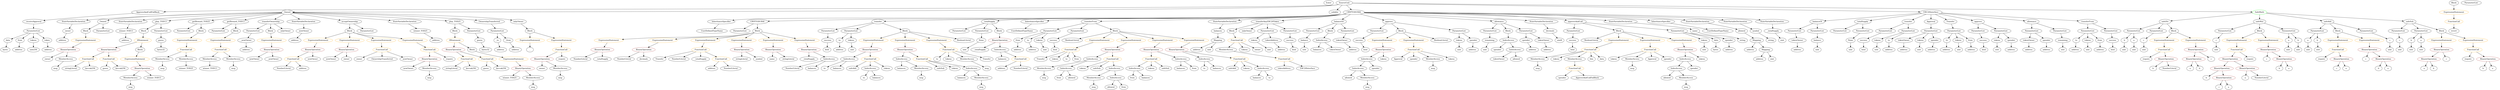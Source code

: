 strict digraph {
	graph [bb="0,0,16206,684"];
	node [label="\N"];
	Enter	[height=0.5,
		pos="8659.6,666",
		width=0.83628];
	Parameter_spender_3	[color=black,
		height=0.5,
		label=spender,
		pos="9849.6,378",
		width=1.1135];
	ElementaryTypeName_address_32	[color=black,
		height=0.5,
		label=address,
		pos="9898.6,306",
		width=1.0996];
	Parameter_spender_3 -> ElementaryTypeName_address_32	[pos="e,9887.1,323.47 9861.2,360.41 9867,352.13 9874.2,341.92 9880.6,332.66"];
	VariableDeclaration__to	[color=black,
		height=0.5,
		label=_to,
		pos="3211.6,378",
		width=0.75];
	ElementaryTypeName_address_16	[color=black,
		height=0.5,
		label=address,
		pos="3246.6,306",
		width=1.0996];
	VariableDeclaration__to -> ElementaryTypeName_address_16	[pos="e,3238.1,323.96 3219.9,360.41 3223.8,352.59 3228.6,343.06 3233,334.23"];
	Identifier_to_2	[color=black,
		height=0.5,
		label=to,
		pos="6002.6,234",
		width=0.75];
	IndexAccess_Unnamed_17	[color=black,
		height=0.5,
		label=IndexAccess,
		pos="9732.6,378",
		width=1.6402];
	Identifier_spender_2	[color=black,
		height=0.5,
		label=spender,
		pos="9664.6,306",
		width=1.1135];
	IndexAccess_Unnamed_17 -> Identifier_spender_2	[pos="e,9680.1,322.99 9716.5,360.41 9708,351.66 9697.4,340.75 9688,331.08"];
	IndexAccess_Unnamed_18	[color=black,
		height=0.5,
		label=IndexAccess,
		pos="9781.6,306",
		width=1.6402];
	IndexAccess_Unnamed_17 -> IndexAccess_Unnamed_18	[pos="e,9769.9,323.79 9744.5,360.05 9750.1,351.97 9757,342.12 9763.3,333.11"];
	ParameterList_Unnamed_5	[color=black,
		height=0.5,
		label=ParameterList,
		pos="14410,450",
		width=1.7095];
	Parameter_c_2	[color=black,
		height=0.5,
		label=c,
		pos="14356,378",
		width=0.75];
	ParameterList_Unnamed_5 -> Parameter_c_2	[pos="e,14367,394.36 14397,432.05 14390,423.44 14382,412.81 14374,403.33"];
	ParameterList_Unnamed_6	[color=black,
		height=0.5,
		label=ParameterList,
		pos="13808,450",
		width=1.7095];
	Parameter_b_3	[color=black,
		height=0.5,
		label=b,
		pos="13751,378",
		width=0.75];
	ParameterList_Unnamed_6 -> Parameter_b_3	[pos="e,13763,394.36 13794,432.05 13787,423.35 13778,412.59 13770,403.03"];
	Parameter_a_3	[color=black,
		height=0.5,
		label=a,
		pos="13823,378",
		width=0.75];
	ParameterList_Unnamed_6 -> Parameter_a_3	[pos="e,13819,396.1 13811,431.7 13813,424.32 13815,415.52 13817,407.25"];
	ParameterList_Unnamed_45	[color=black,
		height=0.5,
		label=ParameterList,
		pos="10174,450",
		width=1.7095];
	Parameter_success_6	[color=black,
		height=0.5,
		label=success,
		pos="10154,378",
		width=1.1135];
	ParameterList_Unnamed_45 -> Parameter_success_6	[pos="e,10158,396.1 10169,431.7 10167,424.24 10164,415.32 10162,406.97"];
	Parameter_guess_1	[color=black,
		height=0.5,
		label=guess,
		pos="1043.6,378",
		width=0.87786];
	ElementaryTypeName_bytes32_1	[color=black,
		height=0.5,
		label=bytes32,
		pos="1043.6,306",
		width=1.0996];
	Parameter_guess_1 -> ElementaryTypeName_bytes32_1	[pos="e,1043.6,324.1 1043.6,359.7 1043.6,352.41 1043.6,343.73 1043.6,335.54"];
	FunctionDefinition_safeDiv	[color=black,
		height=0.5,
		label=safeDiv,
		pos="14005,522",
		width=1.0719];
	FunctionDefinition_safeDiv -> ParameterList_Unnamed_6	[pos="e,13846,464.5 13975,510.37 13943,499.19 13893,481.44 13856,468.26"];
	ParameterList_Unnamed_7	[color=black,
		height=0.5,
		label=ParameterList,
		pos="13949,450",
		width=1.7095];
	FunctionDefinition_safeDiv -> ParameterList_Unnamed_7	[pos="e,13962,467.63 13992,504.76 13985,496.4 13977,486.02 13969,476.61"];
	Block_Unnamed_3	[color=black,
		height=0.5,
		label=Block,
		pos="14061,450",
		width=0.90558];
	FunctionDefinition_safeDiv -> Block_Unnamed_3	[pos="e,14048,466.67 14018,504.76 14025,496.07 14033,485.19 14041,475.49"];
	VariableDeclaration_to	[color=black,
		height=0.5,
		label=to,
		pos="12559,378",
		width=0.75];
	ElementaryTypeName_address_8	[color=black,
		height=0.5,
		label=address,
		pos="12556,306",
		width=1.0996];
	VariableDeclaration_to -> ElementaryTypeName_address_8	[pos="e,12556,324.1 12558,359.7 12558,352.41 12557,343.73 12557,335.54"];
	VariableDeclaration__totalSupply	[color=black,
		height=0.5,
		label=_totalSupply,
		pos="11444,450",
		width=1.6125];
	ElementaryTypeName_uint_20	[color=black,
		height=0.5,
		label=uint,
		pos="11495,378",
		width=0.75];
	VariableDeclaration__totalSupply -> ElementaryTypeName_uint_20	[pos="e,11483,394.36 11456,432.05 11462,423.53 11470,413.03 11477,403.63"];
	IndexAccess_Unnamed_19	[color=black,
		height=0.5,
		label=IndexAccess,
		pos="10894,234",
		width=1.6402];
	IndexAccess_Unnamed_20	[color=black,
		height=0.5,
		label=IndexAccess,
		pos="10835,162",
		width=1.6402];
	IndexAccess_Unnamed_19 -> IndexAccess_Unnamed_20	[pos="e,10849,179.79 10879,216.05 10872,207.8 10864,197.7 10856,188.54"];
	Identifier_spender_3	[color=black,
		height=0.5,
		label=spender,
		pos="10952,162",
		width=1.1135];
	IndexAccess_Unnamed_19 -> Identifier_spender_3	[pos="e,10938,179.31 10908,216.05 10915,207.68 10923,197.4 10931,188.13"];
	Identifier_allowed_4	[color=black,
		height=0.5,
		label=allowed,
		pos="10772,90",
		width=1.0858];
	IndexAccess_Unnamed_20 -> Identifier_allowed_4	[pos="e,10786,106.99 10820,144.41 10812,135.74 10802,124.97 10794,115.38"];
	MemberAccess_Unnamed_16	[color=black,
		height=0.5,
		label=MemberAccess,
		pos="10898,90",
		width=1.9174];
	IndexAccess_Unnamed_20 -> MemberAccess_Unnamed_16	[pos="e,10882,107.96 10850,144.41 10857,136.08 10866,125.8 10875,116.49"];
	ParameterList_Unnamed_20	[color=black,
		height=0.5,
		label=ParameterList,
		pos="12628,450",
		width=1.7095];
	ParameterList_Unnamed_20 -> VariableDeclaration_to	[pos="e,12573,393.57 12611,432.41 12602,423.19 12591,411.58 12581,401.54"];
	VariableDeclaration_tokens	[color=black,
		height=0.5,
		label=tokens,
		pos="12639,378",
		width=0.97489];
	ParameterList_Unnamed_20 -> VariableDeclaration_tokens	[pos="e,12636,396.1 12630,431.7 12631,424.32 12633,415.52 12634,407.25"];
	VariableDeclaration_from	[color=black,
		height=0.5,
		label=from,
		pos="12721,378",
		width=0.7947];
	ParameterList_Unnamed_20 -> VariableDeclaration_from	[pos="e,12703,392.33 12649,432.76 12663,422.69 12680,409.68 12694,398.98"];
	ElementaryTypeName_uint_8	[color=black,
		height=0.5,
		label=uint,
		pos="14356,306",
		width=0.75];
	BinaryOperation_Unnamed_16	[color=brown,
		height=0.5,
		label=BinaryOperation,
		pos="3501.6,234",
		width=1.9867];
	Identifier_owner_1	[color=black,
		height=0.5,
		label=owner,
		pos="3501.6,162",
		width=0.93331];
	BinaryOperation_Unnamed_16 -> Identifier_owner_1	[pos="e,3501.6,180.1 3501.6,215.7 3501.6,208.41 3501.6,199.73 3501.6,191.54"];
	MemberAccess_Unnamed_1	[color=black,
		height=0.5,
		label=MemberAccess,
		pos="3622.6,162",
		width=1.9174];
	BinaryOperation_Unnamed_16 -> MemberAccess_Unnamed_1	[pos="e,3595.4,178.74 3529.4,216.94 3546,207.31 3567.4,194.95 3585.5,184.49"];
	BinaryOperation_Unnamed_28	[color=brown,
		height=0.5,
		label=BinaryOperation,
		pos="3885.6,306",
		width=1.9867];
	NumberLiteral_Unnamed_4	[color=black,
		height=0.5,
		label=NumberLiteral,
		pos="3745.6,234",
		width=1.765];
	BinaryOperation_Unnamed_28 -> NumberLiteral_Unnamed_4	[pos="e,3776.1,250.25 3854.5,289.46 3834.5,279.43 3808.1,266.26 3786.4,255.38"];
	Identifier__totalSupply	[color=black,
		height=0.5,
		label=_totalSupply,
		pos="3885.6,234",
		width=1.6125];
	BinaryOperation_Unnamed_28 -> Identifier__totalSupply	[pos="e,3885.6,252.1 3885.6,287.7 3885.6,280.41 3885.6,271.73 3885.6,263.54"];
	FunctionDefinition_balanceOf	[color=black,
		height=0.5,
		label=balanceOf,
		pos="11723,522",
		width=1.3491];
	ParameterList_Unnamed_10	[color=black,
		height=0.5,
		label=ParameterList,
		pos="11582,450",
		width=1.7095];
	FunctionDefinition_balanceOf -> ParameterList_Unnamed_10	[pos="e,11612,465.94 11694,507 11674,496.69 11645,482.52 11622,471.02"];
	ParameterList_Unnamed_11	[color=black,
		height=0.5,
		label=ParameterList,
		pos="11723,450",
		width=1.7095];
	FunctionDefinition_balanceOf -> ParameterList_Unnamed_11	[pos="e,11723,468.1 11723,503.7 11723,496.41 11723,487.73 11723,479.54"];
	ExpressionStatement_Unnamed_17	[color=orange,
		height=0.5,
		label=ExpressionStatement,
		pos="2061.6,378",
		width=2.458];
	BinaryOperation_Unnamed_22	[color=brown,
		height=0.5,
		label=BinaryOperation,
		pos="2031.6,306",
		width=1.9867];
	ExpressionStatement_Unnamed_17 -> BinaryOperation_Unnamed_22	[pos="e,2038.9,324.1 2054.2,359.7 2051,352.15 2047.1,343.12 2043.5,334.68"];
	Identifier_safeAdd	[color=black,
		height=0.5,
		label=safeAdd,
		pos="5437.6,162",
		width=1.1689];
	IndexAccess_Unnamed_10	[color=black,
		height=0.5,
		label=IndexAccess,
		pos="7308.6,162",
		width=1.6402];
	Identifier_from_1	[color=black,
		height=0.5,
		label=from,
		pos="7300.6,90",
		width=0.7947];
	IndexAccess_Unnamed_10 -> Identifier_from_1	[pos="e,7302.6,108.1 7306.6,143.7 7305.8,136.41 7304.8,127.73 7303.9,119.54"];
	Identifier_balances_8	[color=black,
		height=0.5,
		label=balances,
		pos="7389.6,90",
		width=1.1828];
	IndexAccess_Unnamed_10 -> Identifier_balances_8	[pos="e,7371.5,106.67 7327.4,144.76 7338,135.62 7351.4,124.06 7363,114"];
	ElementaryTypeName_string_1	[color=black,
		height=0.5,
		label=string,
		pos="11233,378",
		width=0.864];
	StateVariableDeclaration_Unnamed	[color=black,
		height=0.5,
		label=StateVariableDeclaration,
		pos="486.61,522",
		width=2.8184];
	VariableDeclaration_owner	[color=black,
		height=0.5,
		label=owner,
		pos="437.61,450",
		width=0.93331];
	StateVariableDeclaration_Unnamed -> VariableDeclaration_owner	[pos="e,448.91,467.14 474.49,503.7 468.75,495.49 461.77,485.52 455.44,476.48"];
	ElementaryTypeName_address_9	[color=black,
		height=0.5,
		label=address,
		pos="12272,306",
		width=1.0996];
	InheritanceSpecifier_Unnamed	[color=black,
		height=0.5,
		label=InheritanceSpecifier,
		pos="4647.6,522",
		width=2.3333];
	UserDefinedTypeName_Unnamed	[color=black,
		height=0.5,
		label=UserDefinedTypeName,
		pos="4592.6,450",
		width=2.7214];
	InheritanceSpecifier_Unnamed -> UserDefinedTypeName_Unnamed	[pos="e,4606.2,468.28 4634.3,504.05 4628,496.01 4620.3,486.2 4613.2,477.23"];
	ElementaryTypeName_bool_6	[color=black,
		height=0.5,
		label=bool,
		pos="10154,306",
		width=0.76697];
	ElementaryTypeName_bool_7	[color=black,
		height=0.5,
		label=bool,
		pos="8351.6,306",
		width=0.76697];
	Parameter_balance	[color=black,
		height=0.5,
		label=balance,
		pos="11723,378",
		width=1.0719];
	ElementaryTypeName_uint_13	[color=black,
		height=0.5,
		label=uint,
		pos="11723,306",
		width=0.75];
	Parameter_balance -> ElementaryTypeName_uint_13	[pos="e,11723,324.1 11723,359.7 11723,352.41 11723,343.73 11723,335.54"];
	ParameterList_Unnamed_43	[color=black,
		height=0.5,
		label=ParameterList,
		pos="9612.6,450",
		width=1.7095];
	Parameter_remaining_1	[color=black,
		height=0.5,
		label=remaining,
		pos="9609.6,378",
		width=1.2798];
	ParameterList_Unnamed_43 -> Parameter_remaining_1	[pos="e,9610.3,396.1 9611.9,431.7 9611.6,424.41 9611.2,415.73 9610.8,407.54"];
	Identifier_balances_2	[color=black,
		height=0.5,
		label=balances,
		pos="8512.6,306",
		width=1.1828];
	Identifier_owner_2	[color=black,
		height=0.5,
		label=owner,
		pos="2337.6,234",
		width=0.93331];
	ExpressionStatement_Unnamed_16	[color=orange,
		height=0.5,
		label=ExpressionStatement,
		pos="2256.6,378",
		width=2.458];
	BinaryOperation_Unnamed_21	[color=brown,
		height=0.5,
		label=BinaryOperation,
		pos="2252.6,306",
		width=1.9867];
	ExpressionStatement_Unnamed_16 -> BinaryOperation_Unnamed_21	[pos="e,2253.6,324.1 2255.6,359.7 2255.2,352.41 2254.7,343.73 2254.2,335.54"];
	Parameter_to_1	[color=black,
		height=0.5,
		label=to,
		pos="13417,378",
		width=0.75];
	ElementaryTypeName_address_6	[color=black,
		height=0.5,
		label=address,
		pos="13412,306",
		width=1.0996];
	Parameter_to_1 -> ElementaryTypeName_address_6	[pos="e,13413,324.1 13415,359.7 13415,352.41 13414,343.73 13414,335.54"];
	Identifier_to_1	[color=black,
		height=0.5,
		label=to,
		pos="5512.6,90",
		width=0.75];
	Identifier_guess_1	[color=black,
		height=0.5,
		label=guess,
		pos="676.61,162",
		width=0.87786];
	FunctionCall_Unnamed_28	[color=orange,
		height=0.5,
		label=FunctionCall,
		pos="15925,522",
		width=1.6125];
	Identifier_revert	[color=black,
		height=0.5,
		label=revert,
		pos="15925,450",
		width=0.87786];
	FunctionCall_Unnamed_28 -> Identifier_revert	[pos="e,15925,468.1 15925,503.7 15925,496.41 15925,487.73 15925,479.54"];
	ElementaryTypeName_uint_23	[color=black,
		height=0.5,
		label=uint,
		pos="6192.6,306",
		width=0.75];
	Identifier_msg_4	[color=black,
		height=0.5,
		label=msg,
		pos="2775.6,90",
		width=0.75];
	FunctionDefinition_CRYPTODUBAI	[color=black,
		height=0.5,
		label=CRYPTODUBAI,
		pos="4882.6,522",
		width=2.1392];
	ParameterList_Unnamed_31	[color=black,
		height=0.5,
		label=ParameterList,
		pos="4770.6,450",
		width=1.7095];
	FunctionDefinition_CRYPTODUBAI -> ParameterList_Unnamed_31	[pos="e,4795.7,466.67 4856.6,504.76 4841.3,495.18 4821.7,482.92 4805.1,472.53"];
	Block_Unnamed_14	[color=black,
		height=0.5,
		label=Block,
		pos="4882.6,450",
		width=0.90558];
	FunctionDefinition_CRYPTODUBAI -> Block_Unnamed_14	[pos="e,4882.6,468.1 4882.6,503.7 4882.6,496.41 4882.6,487.73 4882.6,479.54"];
	FunctionDefinition_transfer_1	[color=black,
		height=0.5,
		label=transfer,
		pos="5660.6,522",
		width=1.0719];
	ParameterList_Unnamed_37	[color=black,
		height=0.5,
		label=ParameterList,
		pos="5339.6,450",
		width=1.7095];
	FunctionDefinition_transfer_1 -> ParameterList_Unnamed_37	[pos="e,5388,461.56 5626.3,513.51 5572.1,501.69 5466,478.56 5399.2,464"];
	ParameterList_Unnamed_36	[color=black,
		height=0.5,
		label=ParameterList,
		pos="5492.6,450",
		width=1.7095];
	FunctionDefinition_transfer_1 -> ParameterList_Unnamed_36	[pos="e,5526.9,465.3 5632.5,509.28 5606.5,498.46 5567.5,482.19 5537.2,469.59"];
	Block_Unnamed_17	[color=black,
		height=0.5,
		label=Block,
		pos="5829.6,450",
		width=0.90558];
	FunctionDefinition_transfer_1 -> Block_Unnamed_17	[pos="e,5804,461.61 5688.9,509.28 5717.6,497.38 5762.3,478.89 5793.5,465.94"];
	Parameter_data	[color=black,
		height=0.5,
		label=data,
		pos="43.605,378",
		width=0.75];
	ElementaryTypeName_bytes	[color=black,
		height=0.5,
		label=bytes,
		pos="30.605,306",
		width=0.85014];
	Parameter_data -> ElementaryTypeName_bytes	[pos="e,33.782,324.1 40.392,359.7 39.022,352.32 37.388,343.52 35.852,335.25"];
	FunctionDefinition_Owned	[color=black,
		height=0.5,
		label=Owned,
		pos="664.61,522",
		width=1.0442];
	Block_Unnamed_4	[color=black,
		height=0.5,
		label=Block,
		pos="552.61,450",
		width=0.90558];
	FunctionDefinition_Owned -> Block_Unnamed_4	[pos="e,573.55,464.09 642.48,507.17 625.51,496.57 601.9,481.81 583.13,470.08"];
	ParameterList_Unnamed_24	[color=black,
		height=0.5,
		label=ParameterList,
		pos="664.61,450",
		width=1.7095];
	FunctionDefinition_Owned -> ParameterList_Unnamed_24	[pos="e,664.61,468.1 664.61,503.7 664.61,496.41 664.61,487.73 664.61,479.54"];
	BinaryOperation_Unnamed_15	[color=brown,
		height=0.5,
		label=BinaryOperation,
		pos="437.61,306",
		width=1.9867];
	Identifier_owner	[color=black,
		height=0.5,
		label=owner,
		pos="301.61,234",
		width=0.93331];
	BinaryOperation_Unnamed_15 -> Identifier_owner	[pos="e,325.26,247.18 407.08,289.29 385.82,278.34 357.44,263.74 335.47,252.43"];
	MemberAccess_Unnamed	[color=black,
		height=0.5,
		label=MemberAccess,
		pos="422.61,234",
		width=1.9174];
	BinaryOperation_Unnamed_15 -> MemberAccess_Unnamed	[pos="e,426.27,252.1 433.9,287.7 432.32,280.32 430.43,271.52 428.66,263.25"];
	ElementaryTypeName_address	[color=black,
		height=0.5,
		label=address,
		pos="11596,306",
		width=1.0996];
	ElementaryTypeName_address_10	[color=black,
		height=0.5,
		label=address,
		pos="12459,306",
		width=1.0996];
	MemberAccess_Unnamed_6	[color=black,
		height=0.5,
		label=MemberAccess,
		pos="838.61,90",
		width=1.9174];
	Identifier_msg_5	[color=black,
		height=0.5,
		label=msg,
		pos="838.61,18",
		width=0.75];
	MemberAccess_Unnamed_6 -> Identifier_msg_5	[pos="e,838.61,36.104 838.61,71.697 838.61,64.407 838.61,55.726 838.61,47.536"];
	IndexAccess_Unnamed_7	[color=black,
		height=0.5,
		label=IndexAccess,
		pos="8833.6,234",
		width=1.6402];
	IndexAccess_Unnamed_8	[color=black,
		height=0.5,
		label=IndexAccess,
		pos="8774.6,162",
		width=1.6402];
	IndexAccess_Unnamed_7 -> IndexAccess_Unnamed_8	[pos="e,8788.8,179.79 8819.3,216.05 8812.4,207.8 8803.9,197.7 8796.1,188.54"];
	Identifier_spender	[color=black,
		height=0.5,
		label=spender,
		pos="8891.6,162",
		width=1.1135];
	IndexAccess_Unnamed_7 -> Identifier_spender	[pos="e,8878.1,179.31 8847.6,216.05 8854.6,207.68 8863.1,197.4 8870.8,188.13"];
	BooleanLiteral_Unnamed_3	[color=black,
		height=0.5,
		label=BooleanLiteral,
		pos="10276,378",
		width=1.7788];
	BinaryOperation_Unnamed_6	[color=brown,
		height=0.5,
		label=BinaryOperation,
		pos="14684,306",
		width=1.9867];
	Identifier_c_3	[color=black,
		height=0.5,
		label=c,
		pos="14666,234",
		width=0.75];
	BinaryOperation_Unnamed_6 -> Identifier_c_3	[pos="e,14670,252.1 14679,287.7 14677,280.32 14675,271.52 14673,263.25"];
	BinaryOperation_Unnamed_7	[color=brown,
		height=0.5,
		label=BinaryOperation,
		pos="14783,234",
		width=1.9867];
	BinaryOperation_Unnamed_6 -> BinaryOperation_Unnamed_7	[pos="e,14760,251.31 14707,288.59 14720,279.46 14736,267.96 14750,257.95"];
	FunctionDefinition_totalSupply_1	[color=black,
		height=0.5,
		label=totalSupply,
		pos="6367.6,522",
		width=1.4739];
	ParameterList_Unnamed_32	[color=black,
		height=0.5,
		label=ParameterList,
		pos="6171.6,450",
		width=1.7095];
	FunctionDefinition_totalSupply_1 -> ParameterList_Unnamed_32	[pos="e,6209.5,464.54 6332.1,508.32 6300.9,497.16 6255,480.8 6220.3,468.41"];
	ParameterList_Unnamed_33	[color=black,
		height=0.5,
		label=ParameterList,
		pos="6312.6,450",
		width=1.7095];
	FunctionDefinition_totalSupply_1 -> ParameterList_Unnamed_33	[pos="e,6325.9,467.96 6354.6,504.41 6348.1,496.16 6340.1,486.01 6332.9,476.78"];
	Block_Unnamed_15	[color=black,
		height=0.5,
		label=Block,
		pos="6424.6,450",
		width=0.90558];
	FunctionDefinition_totalSupply_1 -> Block_Unnamed_15	[pos="e,6411.6,466.99 6381.1,504.41 6388.1,495.83 6396.8,485.19 6404.5,475.67"];
	ExpressionStatement_Unnamed_23	[color=orange,
		height=0.5,
		label=ExpressionStatement,
		pos="3960.6,378",
		width=2.458];
	ExpressionStatement_Unnamed_23 -> BinaryOperation_Unnamed_28	[pos="e,3903.6,323.79 3942.4,360.05 3933.2,351.46 3921.9,340.86 3911.7,331.4"];
	StateVariableDeclaration_Unnamed_3	[color=black,
		height=0.5,
		label=StateVariableDeclaration,
		pos="842.61,522",
		width=2.8184];
	VariableDeclaration_winner_TOD13	[color=black,
		height=0.5,
		label=winner_TOD13,
		pos="812.61,450",
		width=1.9036];
	StateVariableDeclaration_Unnamed_3 -> VariableDeclaration_winner_TOD13	[pos="e,819.94,468.1 835.19,503.7 831.96,496.15 828.08,487.12 824.47,478.68"];
	ElementaryTypeName_uint_26	[color=black,
		height=0.5,
		label=uint,
		pos="9409.6,306",
		width=0.75];
	Identifier_guess	[color=black,
		height=0.5,
		label=guess,
		pos="3138.6,162",
		width=0.87786];
	Parameter_success_4	[color=black,
		height=0.5,
		label=success,
		pos="8782.6,378",
		width=1.1135];
	ElementaryTypeName_bool_4	[color=black,
		height=0.5,
		label=bool,
		pos="8828.6,306",
		width=0.76697];
	Parameter_success_4 -> ElementaryTypeName_bool_4	[pos="e,8818.1,322.99 8793.5,360.41 8799,352.1 8805.7,341.85 8811.8,332.56"];
	stringLiteral_Unnamed_2	[color=black,
		height=0.5,
		label=stringLiteral,
		pos="4781.6,234",
		width=1.5016];
	Block_Unnamed_20	[color=black,
		height=0.5,
		label=Block,
		pos="9729.6,450",
		width=0.90558];
	Block_Unnamed_20 -> IndexAccess_Unnamed_17	[pos="e,9731.9,396.1 9730.3,431.7 9730.7,424.41 9731,415.73 9731.4,407.54"];
	Parameter_tokens_7	[color=black,
		height=0.5,
		label=tokens,
		pos="10979,378",
		width=0.97489];
	ElementaryTypeName_uint_29	[color=black,
		height=0.5,
		label=uint,
		pos="10979,306",
		width=0.75];
	Parameter_tokens_7 -> ElementaryTypeName_uint_29	[pos="e,10979,324.1 10979,359.7 10979,352.41 10979,343.73 10979,335.54"];
	IndexAccess_Unnamed_15	[color=black,
		height=0.5,
		label=IndexAccess,
		pos="7778.6,234",
		width=1.6402];
	Identifier_to_3	[color=black,
		height=0.5,
		label=to,
		pos="7778.6,162",
		width=0.75];
	IndexAccess_Unnamed_15 -> Identifier_to_3	[pos="e,7778.6,180.1 7778.6,215.7 7778.6,208.41 7778.6,199.73 7778.6,191.54"];
	Identifier_balances_9	[color=black,
		height=0.5,
		label=balances,
		pos="7866.6,162",
		width=1.1828];
	IndexAccess_Unnamed_15 -> Identifier_balances_9	[pos="e,7847.2,178.43 7799,216.76 7810.7,207.47 7825.5,195.67 7838.3,185.49"];
	MemberAccess_Unnamed_19	[color=black,
		height=0.5,
		label=MemberAccess,
		pos="9907.6,234",
		width=1.9174];
	Identifier_msg_16	[color=black,
		height=0.5,
		label=msg,
		pos="9907.6,162",
		width=0.75];
	MemberAccess_Unnamed_19 -> Identifier_msg_16	[pos="e,9907.6,180.1 9907.6,215.7 9907.6,208.41 9907.6,199.73 9907.6,191.54"];
	Identifier_msg_11	[color=black,
		height=0.5,
		label=msg,
		pos="9275.6,162",
		width=0.75];
	Identifier_winner_TOD25	[color=black,
		height=0.5,
		label=winner_TOD25,
		pos="3287.6,90",
		width=1.9036];
	FunctionCall_Unnamed_26	[color=orange,
		height=0.5,
		label=FunctionCall,
		pos="10263,306",
		width=1.6125];
	FunctionCall_Unnamed_26 -> MemberAccess_Unnamed_19	[pos="e,9958.7,246.45 10218,294.08 10209,291.96 10200,289.84 10191,288 10100,269.36 10076,269.85 9985.6,252 9980.4,250.98 9975.1,249.89 \
9969.7,248.78"];
	Identifier_tokens_11	[color=black,
		height=0.5,
		label=tokens,
		pos="10030,234",
		width=0.97489];
	FunctionCall_Unnamed_26 -> Identifier_tokens_11	[pos="e,10056,245.84 10219,293.96 10180,283.97 10123,268.35 10074,252 10072,251.3 10069,250.56 10067,249.8"];
	MemberAccess_Unnamed_18	[color=black,
		height=0.5,
		label=MemberAccess,
		pos="10152,234",
		width=1.9174];
	FunctionCall_Unnamed_26 -> MemberAccess_Unnamed_18	[pos="e,10177,251.14 10238,289.29 10223,279.79 10203,267.53 10187,257.06"];
	Identifier_this	[color=black,
		height=0.5,
		label=this,
		pos="10266,234",
		width=0.75];
	FunctionCall_Unnamed_26 -> Identifier_this	[pos="e,10265,252.1 10263,287.7 10264,280.41 10264,271.73 10264,263.54"];
	Identifier_data	[color=black,
		height=0.5,
		label=data,
		pos="10338,234",
		width=0.75];
	FunctionCall_Unnamed_26 -> Identifier_data	[pos="e,10322,249.11 10280,288.41 10290,278.97 10303,267.03 10314,256.83"];
	Identifier__totalSupply_3	[color=black,
		height=0.5,
		label=_totalSupply,
		pos="6295.6,306",
		width=1.6125];
	Identifier_b_4	[color=black,
		height=0.5,
		label=b,
		pos="14308,90",
		width=0.75];
	ElementaryTypeName_bytes32	[color=black,
		height=0.5,
		label=bytes32,
		pos="3149.6,306",
		width=1.0996];
	MemberAccess_Unnamed_14	[color=black,
		height=0.5,
		label=MemberAccess,
		pos="6702.6,162",
		width=1.9174];
	Identifier_msg_12	[color=black,
		height=0.5,
		label=msg,
		pos="6702.6,90",
		width=0.75];
	MemberAccess_Unnamed_14 -> Identifier_msg_12	[pos="e,6702.6,108.1 6702.6,143.7 6702.6,136.41 6702.6,127.73 6702.6,119.54"];
	Identifier_b_5	[color=black,
		height=0.5,
		label=b,
		pos="13946,162",
		width=0.75];
	ExpressionStatement_Unnamed_29	[color=orange,
		height=0.5,
		label=ExpressionStatement,
		pos="8929.6,378",
		width=2.458];
	BinaryOperation_Unnamed_33	[color=brown,
		height=0.5,
		label=BinaryOperation,
		pos="8945.6,306",
		width=1.9867];
	ExpressionStatement_Unnamed_29 -> BinaryOperation_Unnamed_33	[pos="e,8941.7,324.1 8933.6,359.7 8935.2,352.32 8937.3,343.52 8939.1,335.25"];
	ExpressionStatement_Unnamed_22	[color=orange,
		height=0.5,
		label=ExpressionStatement,
		pos="4230.6,378",
		width=2.458];
	BinaryOperation_Unnamed_27	[color=brown,
		height=0.5,
		label=BinaryOperation,
		pos="4150.6,306",
		width=1.9867];
	ExpressionStatement_Unnamed_22 -> BinaryOperation_Unnamed_27	[pos="e,4169.8,323.79 4211.2,360.05 4201.3,351.37 4189.1,340.64 4178.2,331.11"];
	VariableDeclaration_tokenOwner	[color=black,
		height=0.5,
		label=tokenOwner,
		pos="12272,378",
		width=1.5571];
	VariableDeclaration_tokenOwner -> ElementaryTypeName_address_9	[pos="e,12272,324.1 12272,359.7 12272,352.41 12272,343.73 12272,335.54"];
	BinaryOperation_Unnamed_35	[color=brown,
		height=0.5,
		label=BinaryOperation,
		pos="7169.6,306",
		width=1.9867];
	IndexAccess_Unnamed_11	[color=black,
		height=0.5,
		label=IndexAccess,
		pos="7034.6,234",
		width=1.6402];
	BinaryOperation_Unnamed_35 -> IndexAccess_Unnamed_11	[pos="e,7063.4,249.94 7139.3,289.29 7119.9,279.22 7094.5,266.05 7073.6,255.21"];
	FunctionCall_Unnamed_22	[color=orange,
		height=0.5,
		label=FunctionCall,
		pos="7169.6,234",
		width=1.6125];
	BinaryOperation_Unnamed_35 -> FunctionCall_Unnamed_22	[pos="e,7169.6,252.1 7169.6,287.7 7169.6,280.41 7169.6,271.73 7169.6,263.54"];
	BinaryOperation_Unnamed_17	[color=brown,
		height=0.5,
		label=BinaryOperation,
		pos="1769.6,306",
		width=1.9867];
	Identifier_newOwner	[color=black,
		height=0.5,
		label=newOwner,
		pos="1648.6,234",
		width=1.4046];
	BinaryOperation_Unnamed_17 -> Identifier_newOwner	[pos="e,1674.2,249.79 1741.8,288.94 1724.7,279 1702.4,266.13 1684,255.46"];
	Identifier__newOwner	[color=black,
		height=0.5,
		label=_newOwner,
		pos="1772.6,234",
		width=1.5432];
	BinaryOperation_Unnamed_17 -> Identifier__newOwner	[pos="e,1771.9,252.1 1770.3,287.7 1770.7,280.41 1771,271.73 1771.4,263.54"];
	Identifier_tokens_2	[color=black,
		height=0.5,
		label=tokens,
		pos="6082.6,234",
		width=0.97489];
	Parameter_success_6 -> ElementaryTypeName_bool_6	[pos="e,10154,324.1 10154,359.7 10154,352.41 10154,343.73 10154,335.54"];
	ExpressionStatement_Unnamed_37	[color=orange,
		height=0.5,
		label=ExpressionStatement,
		pos="10447,378",
		width=2.458];
	ExpressionStatement_Unnamed_37 -> FunctionCall_Unnamed_26	[pos="e,10298,320.55 10406,361.64 10377,350.71 10339,335.99 10309,324.59"];
	Identifier_balances_7	[color=black,
		height=0.5,
		label=balances,
		pos="7615.6,162",
		width=1.1828];
	Parameter_tokens_2	[color=black,
		height=0.5,
		label=tokens,
		pos="13497,378",
		width=0.97489];
	ElementaryTypeName_uint_17	[color=black,
		height=0.5,
		label=uint,
		pos="13497,306",
		width=0.75];
	Parameter_tokens_2 -> ElementaryTypeName_uint_17	[pos="e,13497,324.1 13497,359.7 13497,352.41 13497,343.73 13497,335.54"];
	Identifier_Approval	[color=black,
		height=0.5,
		label=Approval,
		pos="9044.6,234",
		width=1.266];
	ElementaryTypeName_address_4	[color=black,
		height=0.5,
		label=address,
		pos="12994,306",
		width=1.0996];
	Block_Unnamed_7	[color=black,
		height=0.5,
		label=Block,
		pos="2944.6,450",
		width=0.90558];
	IfStatement_Unnamed	[color=orange,
		height=0.5,
		label=IfStatement,
		pos="2944.6,378",
		width=1.4739];
	Block_Unnamed_7 -> IfStatement_Unnamed	[pos="e,2944.6,396.1 2944.6,431.7 2944.6,424.41 2944.6,415.73 2944.6,407.54"];
	InheritanceSpecifier_Unnamed_2	[color=black,
		height=0.5,
		label=InheritanceSpecifier,
		pos="6576.6,522",
		width=2.3333];
	UserDefinedTypeName_Unnamed_2	[color=black,
		height=0.5,
		label=UserDefinedTypeName,
		pos="6573.6,450",
		width=2.7214];
	InheritanceSpecifier_Unnamed_2 -> UserDefinedTypeName_Unnamed_2	[pos="e,6574.3,468.1 6575.9,503.7 6575.6,496.41 6575.2,487.73 6574.8,479.54"];
	ElementaryTypeName_uint_19	[color=black,
		height=0.5,
		label=uint,
		pos="12374,306",
		width=0.75];
	ElementaryTypeName_address_3	[color=black,
		height=0.5,
		label=address,
		pos="12173,306",
		width=1.0996];
	ElementaryTypeName_address_23	[color=black,
		height=0.5,
		label=address,
		pos="11343,234",
		width=1.0996];
	Identifier_tokens_5	[color=black,
		height=0.5,
		label=tokens,
		pos="7420.6,162",
		width=0.97489];
	ParameterList_Unnamed_40	[color=black,
		height=0.5,
		label=ParameterList,
		pos="6751.6,450",
		width=1.7095];
	Parameter_from_2	[color=black,
		height=0.5,
		label=from,
		pos="6549.6,378",
		width=0.7947];
	ParameterList_Unnamed_40 -> Parameter_from_2	[pos="e,6572.7,389.23 6710,436.46 6677.1,426.28 6630.1,411.18 6589.6,396 6587.5,395.22 6585.4,394.4 6583.3,393.56"];
	Parameter_to_3	[color=black,
		height=0.5,
		label=to,
		pos="6625.6,378",
		width=0.75];
	ParameterList_Unnamed_40 -> Parameter_to_3	[pos="e,6645.8,390.2 6724,433.64 6703.8,422.41 6676.4,407.21 6655.6,395.69"];
	Parameter_tokens_6	[color=black,
		height=0.5,
		label=tokens,
		pos="6705.6,378",
		width=0.97489];
	ParameterList_Unnamed_40 -> Parameter_tokens_6	[pos="e,6716.3,395.31 6740.5,432.05 6735.1,423.85 6728.5,413.83 6722.5,404.71"];
	FunctionCall_Unnamed_27	[color=orange,
		height=0.5,
		label=FunctionCall,
		pos="10152,162",
		width=1.6125];
	MemberAccess_Unnamed_18 -> FunctionCall_Unnamed_27	[pos="e,10152,180.1 10152,215.7 10152,208.41 10152,199.73 10152,191.54"];
	FunctionCall_Unnamed_8	[color=orange,
		height=0.5,
		label=FunctionCall,
		pos="2786.6,306",
		width=1.6125];
	BinaryOperation_Unnamed_20	[color=brown,
		height=0.5,
		label=BinaryOperation,
		pos="2786.6,234",
		width=1.9867];
	FunctionCall_Unnamed_8 -> BinaryOperation_Unnamed_20	[pos="e,2786.6,252.1 2786.6,287.7 2786.6,280.41 2786.6,271.73 2786.6,263.54"];
	Identifier_require_5	[color=black,
		height=0.5,
		label=require,
		pos="2912.6,234",
		width=1.0026];
	FunctionCall_Unnamed_8 -> Identifier_require_5	[pos="e,2889.1,248.04 2813.9,289.81 2833.1,279.15 2858.9,264.83 2879.3,253.5"];
	Identifier_balances_10	[color=black,
		height=0.5,
		label=balances,
		pos="8132.6,90",
		width=1.1828];
	MemberAccess_Unnamed_15	[color=black,
		height=0.5,
		label=MemberAccess,
		pos="7033.6,90",
		width=1.9174];
	Identifier_msg_13	[color=black,
		height=0.5,
		label=msg,
		pos="7033.6,18",
		width=0.75];
	MemberAccess_Unnamed_15 -> Identifier_msg_13	[pos="e,7033.6,36.104 7033.6,71.697 7033.6,64.407 7033.6,55.726 7033.6,47.536"];
	ExpressionStatement_Unnamed_25	[color=orange,
		height=0.5,
		label=ExpressionStatement,
		pos="4550.6,378",
		width=2.458];
	FunctionCall_Unnamed_14	[color=orange,
		height=0.5,
		label=FunctionCall,
		pos="4517.6,306",
		width=1.6125];
	ExpressionStatement_Unnamed_25 -> FunctionCall_Unnamed_14	[pos="e,4525.7,324.1 4542.4,359.7 4538.9,352.07 4534.5,342.92 4530.5,334.4"];
	Identifier_allowed_2	[color=black,
		height=0.5,
		label=allowed,
		pos="7148.6,18",
		width=1.0858];
	Identifier_a_7	[color=black,
		height=0.5,
		label=a,
		pos="14190,162",
		width=0.75];
	Parameter_a_2	[color=black,
		height=0.5,
		label=a,
		pos="14817,378",
		width=0.75];
	ElementaryTypeName_uint_6	[color=black,
		height=0.5,
		label=uint,
		pos="14817,306",
		width=0.75];
	Parameter_a_2 -> ElementaryTypeName_uint_6	[pos="e,14817,324.1 14817,359.7 14817,352.41 14817,343.73 14817,335.54"];
	ElementaryTypeName_uint_30	[color=black,
		height=0.5,
		label=uint,
		pos="8181.6,306",
		width=0.75];
	FunctionCall_Unnamed_12	[color=orange,
		height=0.5,
		label=FunctionCall,
		pos="567.61,234",
		width=1.6125];
	stringLiteral_Unnamed_1	[color=black,
		height=0.5,
		label=stringLiteral,
		pos="454.61,162",
		width=1.5016];
	FunctionCall_Unnamed_12 -> stringLiteral_Unnamed_1	[pos="e,479.22,178.25 542.53,217.46 526.76,207.7 506.22,194.97 488.95,184.28"];
	Identifier_keccak256_3	[color=black,
		height=0.5,
		label=keccak256,
		pos="576.61,162",
		width=1.3907];
	FunctionCall_Unnamed_12 -> Identifier_keccak256_3	[pos="e,574.41,180.1 569.83,215.7 570.78,208.32 571.91,199.52 572.97,191.25"];
	FunctionCall_Unnamed_10	[color=orange,
		height=0.5,
		label=FunctionCall,
		pos="1904.6,234",
		width=1.6125];
	NumberLiteral_Unnamed_2	[color=black,
		height=0.5,
		label=NumberLiteral,
		pos="1843.6,162",
		width=1.765];
	FunctionCall_Unnamed_10 -> NumberLiteral_Unnamed_2	[pos="e,1858.4,179.96 1890.1,216.41 1882.9,208.08 1873.9,197.8 1865.8,188.49"];
	ElementaryTypeName_address_19	[color=black,
		height=0.5,
		label=address,
		pos="1964.6,162",
		width=1.0996];
	FunctionCall_Unnamed_10 -> ElementaryTypeName_address_19	[pos="e,1950.9,178.99 1918.8,216.41 1926.2,207.83 1935.3,197.19 1943.5,187.67"];
	Identifier_msg_10	[color=black,
		height=0.5,
		label=msg,
		pos="8837.6,18",
		width=0.75];
	Identifier_Transfer	[color=black,
		height=0.5,
		label=Transfer,
		pos="4253.6,234",
		width=1.1689];
	Identifier_from_3	[color=black,
		height=0.5,
		label=from,
		pos="7234.6,18",
		width=0.7947];
	Block_Unnamed_23	[color=black,
		height=0.5,
		label=Block,
		pos="7948.6,450",
		width=0.90558];
	FunctionCall_Unnamed_29	[color=orange,
		height=0.5,
		label=FunctionCall,
		pos="7965.6,378",
		width=1.6125];
	Block_Unnamed_23 -> FunctionCall_Unnamed_29	[pos="e,7961.5,396.1 7952.8,431.7 7954.6,424.32 7956.7,415.52 7958.7,407.25"];
	ModifierInvocation_onlyOwner_1	[color=black,
		height=0.5,
		label=onlyOwner,
		pos="8050.6,450",
		width=1.4323];
	Identifier_from	[color=black,
		height=0.5,
		label=from,
		pos="7704.6,162",
		width=0.7947];
	BinaryOperation_Unnamed	[color=brown,
		height=0.5,
		label=BinaryOperation,
		pos="15361,306",
		width=1.9867];
	Identifier_c	[color=black,
		height=0.5,
		label=c,
		pos="15322,234",
		width=0.75];
	BinaryOperation_Unnamed -> Identifier_c	[pos="e,15331,251.14 15351,287.7 15346,279.67 15341,269.95 15336,261.05"];
	BinaryOperation_Unnamed_1	[color=brown,
		height=0.5,
		label=BinaryOperation,
		pos="15439,234",
		width=1.9867];
	BinaryOperation_Unnamed -> BinaryOperation_Unnamed_1	[pos="e,15420,251.71 15379,288.41 15389,279.67 15401,268.79 15412,259.13"];
	Identifier_OwnershipTransferred	[color=black,
		height=0.5,
		label=OwnershipTransferred,
		pos="2483.6,234",
		width=2.6243];
	FunctionDefinition_play_TOD13	[color=black,
		height=0.5,
		label=play_TOD13,
		pos="1043.6,522",
		width=1.6541];
	Block_Unnamed_11	[color=black,
		height=0.5,
		label=Block,
		pos="931.61,450",
		width=0.90558];
	FunctionDefinition_play_TOD13 -> Block_Unnamed_11	[pos="e,952.53,464.08 1018.5,505.29 1001.7,494.82 979.58,480.99 961.86,469.91"];
	ParameterList_Unnamed_29	[color=black,
		height=0.5,
		label=ParameterList,
		pos="1043.6,450",
		width=1.7095];
	FunctionDefinition_play_TOD13 -> ParameterList_Unnamed_29	[pos="e,1043.6,468.1 1043.6,503.7 1043.6,496.41 1043.6,487.73 1043.6,479.54"];
	BooleanLiteral_Unnamed_2	[color=black,
		height=0.5,
		label=BooleanLiteral,
		pos="6920.6,378",
		width=1.7788];
	ParameterList_Unnamed_35	[color=black,
		height=0.5,
		label=ParameterList,
		pos="8463.6,450",
		width=1.7095];
	Parameter_balance_1	[color=black,
		height=0.5,
		label=balance,
		pos="8419.6,378",
		width=1.0719];
	ParameterList_Unnamed_35 -> Parameter_balance_1	[pos="e,8430.2,395.79 8453,432.05 8447.9,424.06 8441.8,414.33 8436.2,405.4"];
	Identifier_tokens_9	[color=black,
		height=0.5,
		label=tokens,
		pos="11006,234",
		width=0.97489];
	IfStatement_Unnamed_1	[color=orange,
		height=0.5,
		label=IfStatement,
		pos="910.61,378",
		width=1.4739];
	Block_Unnamed_11 -> IfStatement_Unnamed_1	[pos="e,915.79,396.28 926.52,432.05 924.28,424.6 921.6,415.64 919.07,407.22"];
	Identifier_a_5	[color=black,
		height=0.5,
		label=a,
		pos="14564,90",
		width=0.75];
	FunctionDefinition_transferFrom_1	[color=black,
		height=0.5,
		label=transferFrom,
		pos="7089.6,522",
		width=1.6402];
	FunctionDefinition_transferFrom_1 -> ParameterList_Unnamed_40	[pos="e,6800.7,461.17 7041.9,511.12 6981.5,498.61 6877.5,477.07 6811.7,463.45"];
	ParameterList_Unnamed_41	[color=black,
		height=0.5,
		label=ParameterList,
		pos="7033.6,450",
		width=1.7095];
	FunctionDefinition_transferFrom_1 -> ParameterList_Unnamed_41	[pos="e,7047,467.79 7076,504.05 7069.4,495.8 7061.4,485.7 7054,476.54"];
	Block_Unnamed_19	[color=black,
		height=0.5,
		label=Block,
		pos="7188.6,450",
		width=0.90558];
	FunctionDefinition_transferFrom_1 -> Block_Unnamed_19	[pos="e,7169.2,464.7 7112.1,505.12 7126.3,495.03 7144.9,481.88 7160.2,471.07"];
	Identifier_require_4	[color=black,
		height=0.5,
		label=require,
		pos="3627.6,234",
		width=1.0026];
	ExpressionStatement_Unnamed_18	[color=orange,
		height=0.5,
		label=ExpressionStatement,
		pos="866.61,234",
		width=2.458];
	BinaryOperation_Unnamed_24	[color=brown,
		height=0.5,
		label=BinaryOperation,
		pos="916.61,162",
		width=1.9867];
	ExpressionStatement_Unnamed_18 -> BinaryOperation_Unnamed_24	[pos="e,904.39,180.1 878.96,215.7 884.66,207.73 891.53,198.1 897.84,189.26"];
	ElementaryTypeName_uint_5	[color=black,
		height=0.5,
		label=uint,
		pos="15566,306",
		width=0.75];
	ParameterList_Unnamed_18	[color=black,
		height=0.5,
		label=ParameterList,
		pos="13497,450",
		width=1.7095];
	ParameterList_Unnamed_18 -> Parameter_to_1	[pos="e,13432,392.88 13478,432.41 13467,422.81 13453,410.63 13441,400.32"];
	ParameterList_Unnamed_18 -> Parameter_tokens_2	[pos="e,13497,396.1 13497,431.7 13497,424.41 13497,415.73 13497,407.54"];
	Parameter_from	[color=black,
		height=0.5,
		label=from,
		pos="13579,378",
		width=0.7947];
	ParameterList_Unnamed_18 -> Parameter_from	[pos="e,13562,393.02 13516,432.76 13527,423.08 13542,410.67 13554,400.22"];
	MemberAccess_Unnamed_4	[color=black,
		height=0.5,
		label=MemberAccess,
		pos="1042.6,234",
		width=1.9174];
	Identifier_msg_3	[color=black,
		height=0.5,
		label=msg,
		pos="1042.6,162",
		width=0.75];
	MemberAccess_Unnamed_4 -> Identifier_msg_3	[pos="e,1042.6,180.1 1042.6,215.7 1042.6,208.41 1042.6,199.73 1042.6,191.54"];
	Parameter_success_7	[color=black,
		height=0.5,
		label=success,
		pos="8322.6,378",
		width=1.1135];
	Parameter_success_7 -> ElementaryTypeName_bool_7	[pos="e,8344.6,323.79 8329.6,360.05 8332.8,352.32 8336.7,342.96 8340.3,334.27"];
	MemberAccess_Unnamed_20	[color=black,
		height=0.5,
		label=MemberAccess,
		pos="7893.6,306",
		width=1.9174];
	FunctionCall_Unnamed_30	[color=orange,
		height=0.5,
		label=FunctionCall,
		pos="8316.6,234",
		width=1.6125];
	MemberAccess_Unnamed_20 -> FunctionCall_Unnamed_30	[pos="e,8264.1,242.03 7944.3,293.48 7953.4,291.55 7962.7,289.64 7971.6,288 8069.4,269.85 8183.6,253.19 8253,243.57"];
	ElementaryTypeName_uint_10	[color=black,
		height=0.5,
		label=uint,
		pos="13751,306",
		width=0.75];
	Parameter_b_3 -> ElementaryTypeName_uint_10	[pos="e,13751,324.1 13751,359.7 13751,352.41 13751,343.73 13751,335.54"];
	BinaryOperation_Unnamed_18	[color=brown,
		height=0.5,
		label=BinaryOperation,
		pos="2937.6,306",
		width=1.9867];
	FunctionCall_Unnamed_6	[color=orange,
		height=0.5,
		label=FunctionCall,
		pos="3024.6,234",
		width=1.6125];
	BinaryOperation_Unnamed_18 -> FunctionCall_Unnamed_6	[pos="e,3004.4,251.23 2958.2,288.41 2969.4,279.45 2983.3,268.25 2995.5,258.42"];
	FunctionCall_Unnamed_5	[color=orange,
		height=0.5,
		label=FunctionCall,
		pos="3158.6,234",
		width=1.6125];
	BinaryOperation_Unnamed_18 -> FunctionCall_Unnamed_5	[pos="e,3119,247.54 2981,291.25 3017.5,279.69 3069.7,263.15 3108.1,251"];
	ExpressionStatement_Unnamed_10	[color=orange,
		height=0.5,
		label=ExpressionStatement,
		pos="3430.6,378",
		width=2.458];
	Identifier__	[color=black,
		height=0.5,
		label=_,
		pos="3430.6,306",
		width=0.75];
	ExpressionStatement_Unnamed_10 -> Identifier__	[pos="e,3430.6,324.1 3430.6,359.7 3430.6,352.41 3430.6,343.73 3430.6,335.54"];
	Identifier_msg_6	[color=black,
		height=0.5,
		label=msg,
		pos="1510.6,162",
		width=0.75];
	ExpressionStatement_Unnamed_36	[color=orange,
		height=0.5,
		label=ExpressionStatement,
		pos="10642,378",
		width=2.458];
	FunctionCall_Unnamed_25	[color=orange,
		height=0.5,
		label=FunctionCall,
		pos="10642,306",
		width=1.6125];
	ExpressionStatement_Unnamed_36 -> FunctionCall_Unnamed_25	[pos="e,10642,324.1 10642,359.7 10642,352.41 10642,343.73 10642,335.54"];
	ParameterList_Unnamed_29 -> Parameter_guess_1	[pos="e,1043.6,396.1 1043.6,431.7 1043.6,424.41 1043.6,415.73 1043.6,407.54"];
	ElementaryTypeName_uint_24	[color=black,
		height=0.5,
		label=uint,
		pos="8424.6,306",
		width=0.75];
	Block_Unnamed_14 -> ExpressionStatement_Unnamed_23	[pos="e,4037.2,387.31 4858.8,437.52 4853.3,435.31 4847.3,433.29 4841.6,432 4534.3,362.65 4447.8,419.41 4133.6,396 4105.8,393.93 4075.6,\
391.14 4048.3,388.43"];
	Block_Unnamed_14 -> ExpressionStatement_Unnamed_22	[pos="e,4312,385.4 4858.3,437.49 4852.9,435.35 4847.1,433.35 4841.6,432 4816.9,425.95 4487.7,399.33 4323.1,386.28"];
	Block_Unnamed_14 -> ExpressionStatement_Unnamed_25	[pos="e,4624.9,388.08 4858.2,437.88 4852.8,435.71 4847.1,433.61 4841.6,432 4773.7,411.99 4694.5,398.16 4635.9,389.66"];
	ExpressionStatement_Unnamed_20	[color=orange,
		height=0.5,
		label=ExpressionStatement,
		pos="4784.6,378",
		width=2.458];
	Block_Unnamed_14 -> ExpressionStatement_Unnamed_20	[pos="e,4808.1,395.76 4863.2,435.17 4850.1,425.8 4832.5,413.19 4817.2,402.29"];
	ExpressionStatement_Unnamed_21	[color=orange,
		height=0.5,
		label=ExpressionStatement,
		pos="4979.6,378",
		width=2.458];
	Block_Unnamed_14 -> ExpressionStatement_Unnamed_21	[pos="e,4956.4,395.76 4901.8,435.17 4914.8,425.8 4932.2,413.19 4947.3,402.29"];
	ExpressionStatement_Unnamed_24	[color=orange,
		height=0.5,
		label=ExpressionStatement,
		pos="5178.6,378",
		width=2.458];
	Block_Unnamed_14 -> ExpressionStatement_Unnamed_24	[pos="e,5122.5,392.27 4912.3,441.97 4958.6,431.03 5049,409.65 5111.5,394.86"];
	ElementaryTypeName_address_21	[color=black,
		height=0.5,
		label=address,
		pos="7694.6,306",
		width=1.0996];
	IndexAccess_Unnamed_6	[color=black,
		height=0.5,
		label=IndexAccess,
		pos="5556.6,162",
		width=1.6402];
	IndexAccess_Unnamed_6 -> Identifier_to_1	[pos="e,5522.6,106.83 5546,144.05 5540.7,135.73 5534.3,125.54 5528.5,116.32"];
	Identifier_balances_6	[color=black,
		height=0.5,
		label=balances,
		pos="5600.6,90",
		width=1.1828];
	IndexAccess_Unnamed_6 -> Identifier_balances_6	[pos="e,5590.1,107.79 5567.3,144.05 5572.3,136.06 5578.4,126.33 5584,117.4"];
	ParameterList_Unnamed_42	[color=black,
		height=0.5,
		label=ParameterList,
		pos="9849.6,450",
		width=1.7095];
	ParameterList_Unnamed_42 -> Parameter_spender_3	[pos="e,9849.6,396.1 9849.6,431.7 9849.6,424.41 9849.6,415.73 9849.6,407.54"];
	Parameter_tokenOwner_3	[color=black,
		height=0.5,
		label=tokenOwner,
		pos="9963.6,378",
		width=1.5571];
	ParameterList_Unnamed_42 -> Parameter_tokenOwner_3	[pos="e,9938.5,394.42 9875.2,433.29 9891,423.59 9911.5,411 9928.8,400.4"];
	ExpressionStatement_Unnamed_34	[color=orange,
		height=0.5,
		label=ExpressionStatement,
		pos="7091.6,378",
		width=2.458];
	FunctionCall_Unnamed_24	[color=orange,
		height=0.5,
		label=FunctionCall,
		pos="6906.6,306",
		width=1.6125];
	ExpressionStatement_Unnamed_34 -> FunctionCall_Unnamed_24	[pos="e,6942.4,320.55 7051,361.64 7022.1,350.71 6983.2,335.99 6953.1,324.59"];
	Block_Unnamed_22	[color=black,
		height=0.5,
		label=Block,
		pos="15925,666",
		width=0.90558];
	ExpressionStatement_Unnamed_38	[color=orange,
		height=0.5,
		label=ExpressionStatement,
		pos="15925,594",
		width=2.458];
	Block_Unnamed_22 -> ExpressionStatement_Unnamed_38	[pos="e,15925,612.1 15925,647.7 15925,640.41 15925,631.73 15925,623.54"];
	ExpressionStatement_Unnamed_15	[color=orange,
		height=0.5,
		label=ExpressionStatement,
		pos="2451.6,378",
		width=2.458];
	FunctionCall_Unnamed_9	[color=orange,
		height=0.5,
		label=FunctionCall,
		pos="2467.6,306",
		width=1.6125];
	ExpressionStatement_Unnamed_15 -> FunctionCall_Unnamed_9	[pos="e,2463.7,324.1 2455.6,359.7 2457.2,352.32 2459.3,343.52 2461.1,335.25"];
	ExpressionStatement_Unnamed_3	[color=orange,
		height=0.5,
		label=ExpressionStatement,
		pos="15843,378",
		width=2.458];
	BinaryOperation_Unnamed_4	[color=brown,
		height=0.5,
		label=BinaryOperation,
		pos="15843,306",
		width=1.9867];
	ExpressionStatement_Unnamed_3 -> BinaryOperation_Unnamed_4	[pos="e,15843,324.1 15843,359.7 15843,352.41 15843,343.73 15843,335.54"];
	Parameter_tokens_1	[color=black,
		height=0.5,
		label=tokens,
		pos="12901,378",
		width=0.97489];
	ElementaryTypeName_uint_16	[color=black,
		height=0.5,
		label=uint,
		pos="12901,306",
		width=0.75];
	Parameter_tokens_1 -> ElementaryTypeName_uint_16	[pos="e,12901,324.1 12901,359.7 12901,352.41 12901,343.73 12901,335.54"];
	ExpressionStatement_Unnamed_5	[color=orange,
		height=0.5,
		label=ExpressionStatement,
		pos="14489,378",
		width=2.458];
	FunctionCall_Unnamed_2	[color=orange,
		height=0.5,
		label=FunctionCall,
		pos="14489,306",
		width=1.6125];
	ExpressionStatement_Unnamed_5 -> FunctionCall_Unnamed_2	[pos="e,14489,324.1 14489,359.7 14489,352.41 14489,343.73 14489,335.54"];
	ExpressionStatement_Unnamed_6	[color=orange,
		height=0.5,
		label=ExpressionStatement,
		pos="14028,378",
		width=2.458];
	FunctionCall_Unnamed_3	[color=orange,
		height=0.5,
		label=FunctionCall,
		pos="14028,306",
		width=1.6125];
	ExpressionStatement_Unnamed_6 -> FunctionCall_Unnamed_3	[pos="e,14028,324.1 14028,359.7 14028,352.41 14028,343.73 14028,335.54"];
	MemberAccess_Unnamed_2	[color=black,
		height=0.5,
		label=MemberAccess,
		pos="3443.6,90",
		width=1.9174];
	Identifier_msg_2	[color=black,
		height=0.5,
		label=msg,
		pos="3443.6,18",
		width=0.75];
	MemberAccess_Unnamed_2 -> Identifier_msg_2	[pos="e,3443.6,36.104 3443.6,71.697 3443.6,64.407 3443.6,55.726 3443.6,47.536"];
	ParameterList_Unnamed_17	[color=black,
		height=0.5,
		label=ParameterList,
		pos="12771,450",
		width=1.7095];
	Parameter_success_1	[color=black,
		height=0.5,
		label=success,
		pos="12808,378",
		width=1.1135];
	ParameterList_Unnamed_17 -> Parameter_success_1	[pos="e,12799,395.79 12780,432.05 12784,424.14 12789,414.54 12793,405.69"];
	Parameter_a	[color=black,
		height=0.5,
		label=a,
		pos="14961,378",
		width=0.75];
	ElementaryTypeName_uint	[color=black,
		height=0.5,
		label=uint,
		pos="14961,306",
		width=0.75];
	Parameter_a -> ElementaryTypeName_uint	[pos="e,14961,324.1 14961,359.7 14961,352.41 14961,343.73 14961,335.54"];
	stringLiteral_Unnamed	[color=black,
		height=0.5,
		label=stringLiteral,
		pos="2916.6,162",
		width=1.5016];
	FunctionCall_Unnamed_6 -> stringLiteral_Unnamed	[pos="e,2940.4,178.42 3000.4,217.29 2985.4,207.59 2966,195 2949.6,184.4"];
	Identifier_keccak256_1	[color=black,
		height=0.5,
		label=keccak256,
		pos="3038.6,162",
		width=1.3907];
	FunctionCall_Unnamed_6 -> Identifier_keccak256_1	[pos="e,3035.2,180.1 3028.1,215.7 3029.5,208.32 3031.3,199.52 3033,191.25"];
	ExpressionStatement_Unnamed_30	[color=orange,
		height=0.5,
		label=ExpressionStatement,
		pos="9124.6,378",
		width=2.458];
	FunctionCall_Unnamed_20	[color=orange,
		height=0.5,
		label=FunctionCall,
		pos="9148.6,306",
		width=1.6125];
	ExpressionStatement_Unnamed_30 -> FunctionCall_Unnamed_20	[pos="e,9142.7,324.1 9130.5,359.7 9133.1,352.24 9136.2,343.32 9139,334.97"];
	Block_Unnamed_2	[color=black,
		height=0.5,
		label=Block,
		pos="14630,450",
		width=0.90558];
	Block_Unnamed_2 -> ExpressionStatement_Unnamed_5	[pos="e,14521,395.09 14606,437.28 14586,427.17 14556,412.31 14531,400.12"];
	ExpressionStatement_Unnamed_4	[color=orange,
		height=0.5,
		label=ExpressionStatement,
		pos="14684,378",
		width=2.458];
	Block_Unnamed_2 -> ExpressionStatement_Unnamed_4	[pos="e,14671,395.8 14642,433.12 14648,424.77 14656,414.32 14664,404.84"];
	Parameter_b_1	[color=black,
		height=0.5,
		label=b,
		pos="15638,378",
		width=0.75];
	ElementaryTypeName_uint_4	[color=black,
		height=0.5,
		label=uint,
		pos="15638,306",
		width=0.75];
	Parameter_b_1 -> ElementaryTypeName_uint_4	[pos="e,15638,324.1 15638,359.7 15638,352.41 15638,343.73 15638,335.54"];
	IndexAccess_Unnamed_12	[color=black,
		height=0.5,
		label=IndexAccess,
		pos="6848.6,162",
		width=1.6402];
	Identifier_from_2	[color=black,
		height=0.5,
		label=from,
		pos="6795.6,90",
		width=0.7947];
	IndexAccess_Unnamed_12 -> Identifier_from_2	[pos="e,6807.6,106.83 6835.8,144.05 6829.3,135.56 6821.4,125.11 6814.3,115.73"];
	Identifier_allowed_1	[color=black,
		height=0.5,
		label=allowed,
		pos="6881.6,90",
		width=1.0858];
	IndexAccess_Unnamed_12 -> Identifier_allowed_1	[pos="e,6873.5,108.1 6856.8,143.7 6860.4,136.07 6864.7,126.92 6868.7,118.4"];
	Block_Unnamed_21	[color=black,
		height=0.5,
		label=Block,
		pos="10447,450",
		width=0.90558];
	Block_Unnamed_21 -> BooleanLiteral_Unnamed_3	[pos="e,10311,393.45 10421,438.52 10395,427.76 10353,410.79 10321,397.72"];
	Block_Unnamed_21 -> ExpressionStatement_Unnamed_37	[pos="e,10447,396.1 10447,431.7 10447,424.41 10447,415.73 10447,407.54"];
	Block_Unnamed_21 -> ExpressionStatement_Unnamed_36	[pos="e,10599,394.24 10473,439.41 10503,428.81 10551,411.47 10588,398.08"];
	ExpressionStatement_Unnamed_35	[color=orange,
		height=0.5,
		label=ExpressionStatement,
		pos="10837,378",
		width=2.458];
	Block_Unnamed_21 -> ExpressionStatement_Unnamed_35	[pos="e,10772,390.61 10478,443.45 10538,432.56 10674,408.1 10761,392.64"];
	Identifier_Transfer_2	[color=black,
		height=0.5,
		label=Transfer,
		pos="6679.6,234",
		width=1.1689];
	BinaryOperation_Unnamed_8	[color=brown,
		height=0.5,
		label=BinaryOperation,
		pos="14453,234",
		width=1.9867];
	FunctionCall_Unnamed_2 -> BinaryOperation_Unnamed_8	[pos="e,14461,252.28 14480,288.05 14476,280.35 14471,271.03 14467,262.36"];
	Identifier_require_2	[color=black,
		height=0.5,
		label=require,
		pos="14579,234",
		width=1.0026];
	FunctionCall_Unnamed_2 -> Identifier_require_2	[pos="e,14560,249.72 14509,288.76 14522,279.18 14538,266.94 14551,256.55"];
	Identifier_newOwner_3	[color=black,
		height=0.5,
		label=newOwner,
		pos="2150.6,234",
		width=1.4046];
	Identifier_winner_TOD13_1	[color=black,
		height=0.5,
		label=winner_TOD13,
		pos="1354.6,162",
		width=1.9036];
	NumberLiteral_Unnamed_3	[color=black,
		height=0.5,
		label=NumberLiteral,
		pos="4025.6,234",
		width=1.765];
	BinaryOperation_Unnamed_27 -> NumberLiteral_Unnamed_3	[pos="e,4053.4,250.58 4122.2,289.12 4104.8,279.34 4082.2,266.69 4063.2,256.07"];
	Identifier_decimals	[color=black,
		height=0.5,
		label=decimals,
		pos="4150.6,234",
		width=1.1967];
	BinaryOperation_Unnamed_27 -> Identifier_decimals	[pos="e,4150.6,252.1 4150.6,287.7 4150.6,280.41 4150.6,271.73 4150.6,263.54"];
	FunctionCall_Unnamed_4	[color=orange,
		height=0.5,
		label=FunctionCall,
		pos="3625.6,306",
		width=1.6125];
	FunctionCall_Unnamed_4 -> BinaryOperation_Unnamed_16	[pos="e,3529.6,250.81 3598.4,289.64 3581.1,279.88 3558.5,267.11 3539.5,256.38"];
	FunctionCall_Unnamed_4 -> Identifier_require_4	[pos="e,3627.1,252.1 3626.1,287.7 3626.3,280.41 3626.6,271.73 3626.8,263.54"];
	ElementaryTypeName_address_22	[color=black,
		height=0.5,
		label=address,
		pos="11284,306",
		width=1.0996];
	ElementaryTypeName_address_5	[color=black,
		height=0.5,
		label=address,
		pos="13582,306",
		width=1.0996];
	Parameter_from -> ElementaryTypeName_address_5	[pos="e,13581,324.1 13579,359.7 13580,352.41 13580,343.73 13580,335.54"];
	ElementaryTypeName_bool	[color=black,
		height=0.5,
		label=bool,
		pos="11998,306",
		width=0.76697];
	ElementaryTypeName_uint_9	[color=black,
		height=0.5,
		label=uint,
		pos="13823,306",
		width=0.75];
	Parameter_c_3	[color=black,
		height=0.5,
		label=c,
		pos="13895,378",
		width=0.75];
	ParameterList_Unnamed_7 -> Parameter_c_3	[pos="e,13906,394.36 13936,432.05 13929,423.44 13921,412.81 13913,403.33"];
	FunctionDefinition_totalSupply	[color=black,
		height=0.5,
		label=totalSupply,
		pos="12005,522",
		width=1.4739];
	ParameterList_Unnamed_8	[color=black,
		height=0.5,
		label=ParameterList,
		pos="11864,450",
		width=1.7095];
	FunctionDefinition_totalSupply -> ParameterList_Unnamed_8	[pos="e,11894,465.97 11975,506.5 11955,496.22 11927,482.3 11904,470.97"];
	ParameterList_Unnamed_9	[color=black,
		height=0.5,
		label=ParameterList,
		pos="12005,450",
		width=1.7095];
	FunctionDefinition_totalSupply -> ParameterList_Unnamed_9	[pos="e,12005,468.1 12005,503.7 12005,496.41 12005,487.73 12005,479.54"];
	ExpressionStatement_Unnamed_32	[color=orange,
		height=0.5,
		label=ExpressionStatement,
		pos="7286.6,378",
		width=2.458];
	ExpressionStatement_Unnamed_32 -> BinaryOperation_Unnamed_35	[pos="e,7196.5,323.07 7259.2,360.59 7243.4,351.13 7223.3,339.12 7206.2,328.87"];
	ParameterList_Unnamed_25	[color=black,
		height=0.5,
		label=ParameterList,
		pos="1632.6,450",
		width=1.7095];
	Parameter__newOwner	[color=black,
		height=0.5,
		label=_newOwner,
		pos="1607.6,378",
		width=1.5432];
	ParameterList_Unnamed_25 -> Parameter__newOwner	[pos="e,1613.7,396.1 1626.4,431.7 1623.7,424.15 1620.5,415.12 1617.5,406.68"];
	ParameterList_Unnamed_3	[color=black,
		height=0.5,
		label=ParameterList,
		pos="15566,450",
		width=1.7095];
	Parameter_c_1	[color=black,
		height=0.5,
		label=c,
		pos="15566,378",
		width=0.75];
	ParameterList_Unnamed_3 -> Parameter_c_1	[pos="e,15566,396.1 15566,431.7 15566,424.41 15566,415.73 15566,407.54"];
	Identifier_require	[color=black,
		height=0.5,
		label=require,
		pos="15059,234",
		width=1.0026];
	ElementaryTypeName_bool_2	[color=black,
		height=0.5,
		label=bool,
		pos="13667,306",
		width=0.76697];
	StateVariableDeclaration_Unnamed_8	[color=black,
		height=0.5,
		label=StateVariableDeclaration,
		pos="7905.6,522",
		width=2.8184];
	VariableDeclaration_balances	[color=black,
		height=0.5,
		label=balances,
		pos="7840.6,450",
		width=1.1828];
	StateVariableDeclaration_Unnamed_8 -> VariableDeclaration_balances	[pos="e,7855.7,467.31 7889.9,504.05 7881.9,495.5 7872.2,484.97 7863.4,475.56"];
	ElementaryTypeName_uint_12	[color=black,
		height=0.5,
		label=uint,
		pos="11909,306",
		width=0.75];
	FunctionDefinition_transferAnyERC20Token	[color=black,
		height=0.5,
		label=transferAnyERC20Token,
		pos="8181.6,522",
		width=2.9293];
	FunctionDefinition_transferAnyERC20Token -> Block_Unnamed_23	[pos="e,7973.6,461.93 8122.6,506.74 8084.4,496.99 8033.6,483.12 7989.6,468 7987.8,467.38 7986,466.72 7984.1,466.04"];
	FunctionDefinition_transferAnyERC20Token -> ModifierInvocation_onlyOwner_1	[pos="e,8077.9,465.57 8150.6,504.41 8131.7,494.36 8107.6,481.47 8087.8,470.88"];
	ParameterList_Unnamed_47	[color=black,
		height=0.5,
		label=ParameterList,
		pos="8181.6,450",
		width=1.7095];
	FunctionDefinition_transferAnyERC20Token -> ParameterList_Unnamed_47	[pos="e,8181.6,468.1 8181.6,503.7 8181.6,496.41 8181.6,487.73 8181.6,479.54"];
	ParameterList_Unnamed_48	[color=black,
		height=0.5,
		label=ParameterList,
		pos="8322.6,450",
		width=1.7095];
	FunctionDefinition_transferAnyERC20Token -> ParameterList_Unnamed_48	[pos="e,8292.2,466.11 8214.7,504.59 8234.8,494.59 8260.7,481.73 8282.1,471.12"];
	Parameter_tokens_5	[color=black,
		height=0.5,
		label=tokens,
		pos="9412.6,378",
		width=0.97489];
	Parameter_tokens_5 -> ElementaryTypeName_uint_26	[pos="e,9410.3,324.1 9411.9,359.7 9411.6,352.41 9411.2,343.73 9410.8,335.54"];
	ParameterList_Unnamed	[color=black,
		height=0.5,
		label=ParameterList,
		pos="15033,450",
		width=1.7095];
	ParameterList_Unnamed -> Parameter_a	[pos="e,14975,393.11 15016,432.41 15006,423.06 14994,411.26 14983,401.13"];
	Parameter_b	[color=black,
		height=0.5,
		label=b,
		pos="15033,378",
		width=0.75];
	ParameterList_Unnamed -> Parameter_b	[pos="e,15033,396.1 15033,431.7 15033,424.41 15033,415.73 15033,407.54"];
	ParameterList_Unnamed_39	[color=black,
		height=0.5,
		label=ParameterList,
		pos="8920.6,450",
		width=1.7095];
	ParameterList_Unnamed_39 -> Parameter_success_4	[pos="e,8808.3,392.04 8890.7,433.81 8869.4,423.05 8840.9,408.56 8818.5,397.19"];
	ElementaryTypeName_address_11	[color=black,
		height=0.5,
		label=address,
		pos="118.61,306",
		width=1.0996];
	FunctionDefinition_balanceOf_1	[color=black,
		height=0.5,
		label=balanceOf,
		pos="8631.6,522",
		width=1.3491];
	FunctionDefinition_balanceOf_1 -> ParameterList_Unnamed_35	[pos="e,8497.8,465.26 8600.4,508 8574.5,497.19 8537.2,481.67 8508.1,469.55"];
	Block_Unnamed_16	[color=black,
		height=0.5,
		label=Block,
		pos="8575.6,450",
		width=0.90558];
	FunctionDefinition_balanceOf_1 -> Block_Unnamed_16	[pos="e,8588.4,466.99 8618.3,504.41 8611.5,495.92 8603.1,485.41 8595.6,475.96"];
	ParameterList_Unnamed_34	[color=black,
		height=0.5,
		label=ParameterList,
		pos="8687.6,450",
		width=1.7095];
	FunctionDefinition_balanceOf_1 -> ParameterList_Unnamed_34	[pos="e,8674,467.96 8644.9,504.41 8651.5,496.16 8659.6,486.01 8667,476.78"];
	Parameter_from_1	[color=black,
		height=0.5,
		label=from,
		pos="124.61,378",
		width=0.7947];
	Parameter_from_1 -> ElementaryTypeName_address_11	[pos="e,120.07,324.1 123.12,359.7 122.5,352.41 121.75,343.73 121.05,335.54"];
	ContractDefinition_ApproveAndCallFallBack	[color=black,
		height=0.5,
		label=ApproveAndCallFallBack,
		pos="943.61,594",
		width=2.957];
	FunctionDefinition_receiveApproval	[color=black,
		height=0.5,
		label=receiveApproval,
		pos="254.61,522",
		width=1.9867];
	ContractDefinition_ApproveAndCallFallBack -> FunctionDefinition_receiveApproval	[pos="e,315.04,531.97 848.91,585.47 736.22,576.2 542.45,559.3 376.61,540 360.3,538.1 342.79,535.81 326.28,533.54"];
	FunctionCall_Unnamed_7	[color=orange,
		height=0.5,
		label=FunctionCall,
		pos="1198.6,306",
		width=1.6125];
	FunctionCall_Unnamed_7 -> MemberAccess_Unnamed_4	[pos="e,1076.4,250.16 1166.7,290.67 1143.7,280.34 1112.3,266.28 1086.9,254.87"];
	MemberAccess_Unnamed_3	[color=black,
		height=0.5,
		label=MemberAccess,
		pos="1198.6,234",
		width=1.9174];
	FunctionCall_Unnamed_7 -> MemberAccess_Unnamed_3	[pos="e,1198.6,252.1 1198.6,287.7 1198.6,280.41 1198.6,271.73 1198.6,263.54"];
	ParameterList_Unnamed_26	[color=black,
		height=0.5,
		label=ParameterList,
		pos="3061.6,450",
		width=1.7095];
	Parameter_guess	[color=black,
		height=0.5,
		label=guess,
		pos="3098.6,378",
		width=0.87786];
	ParameterList_Unnamed_26 -> Parameter_guess	[pos="e,3090,395.31 3070.6,432.05 3074.8,424.03 3080,414.26 3084.7,405.3"];
	FunctionDefinition_getReward_TOD25	[color=black,
		height=0.5,
		label=getReward_TOD25,
		pos="1296.6,522",
		width=2.3333];
	ParameterList_Unnamed_27	[color=black,
		height=0.5,
		label=ParameterList,
		pos="1184.6,450",
		width=1.7095];
	FunctionDefinition_getReward_TOD25 -> ParameterList_Unnamed_27	[pos="e,1209.9,466.83 1270.3,504.59 1255.1,495.06 1235.7,482.95 1219.2,472.65"];
	Block_Unnamed_9	[color=black,
		height=0.5,
		label=Block,
		pos="1296.6,450",
		width=0.90558];
	FunctionDefinition_getReward_TOD25 -> Block_Unnamed_9	[pos="e,1296.6,468.1 1296.6,503.7 1296.6,496.41 1296.6,487.73 1296.6,479.54"];
	Block_Unnamed_10	[color=black,
		height=0.5,
		label=Block,
		pos="2256.6,450",
		width=0.90558];
	Block_Unnamed_10 -> ExpressionStatement_Unnamed_17	[pos="e,2104.1,394.24 2229.9,439.41 2200.4,428.81 2152.1,411.47 2114.8,398.08"];
	Block_Unnamed_10 -> ExpressionStatement_Unnamed_16	[pos="e,2256.6,396.1 2256.6,431.7 2256.6,424.41 2256.6,415.73 2256.6,407.54"];
	Block_Unnamed_10 -> ExpressionStatement_Unnamed_15	[pos="e,2406.2,393.81 2281.7,438.32 2286.9,436.17 2292.4,433.97 2297.6,432 2329.7,419.83 2366,407.27 2395.3,397.44"];
	ExpressionStatement_Unnamed_14	[color=orange,
		height=0.5,
		label=ExpressionStatement,
		pos="2646.6,378",
		width=2.458];
	Block_Unnamed_10 -> ExpressionStatement_Unnamed_14	[pos="e,2581.5,390.56 2281,437.73 2286.4,435.57 2292.1,433.51 2297.6,432 2406.3,402.18 2437.3,413.63 2548.6,396 2555.7,394.88 2563,393.67 \
2570.4,392.44"];
	Parameter_tokenOwner	[color=black,
		height=0.5,
		label=tokenOwner,
		pos="11596,378",
		width=1.5571];
	Parameter_tokenOwner -> ElementaryTypeName_address	[pos="e,11596,324.1 11596,359.7 11596,352.41 11596,343.73 11596,335.54"];
	ElementaryTypeName_address_17	[color=black,
		height=0.5,
		label=address,
		pos="1607.6,306",
		width=1.0996];
	Parameter__newOwner -> ElementaryTypeName_address_17	[pos="e,1607.6,324.1 1607.6,359.7 1607.6,352.41 1607.6,343.73 1607.6,335.54"];
	FunctionDefinition_transfer	[color=black,
		height=0.5,
		label=transfer,
		pos="12287,522",
		width=1.0719];
	ParameterList_Unnamed_15	[color=black,
		height=0.5,
		label=ParameterList,
		pos="12146,450",
		width=1.7095];
	FunctionDefinition_transfer -> ParameterList_Unnamed_15	[pos="e,12176,466.07 12261,508.16 12240,497.81 12210,483.07 12186,471.15"];
	ParameterList_Unnamed_14	[color=black,
		height=0.5,
		label=ParameterList,
		pos="12287,450",
		width=1.7095];
	FunctionDefinition_transfer -> ParameterList_Unnamed_14	[pos="e,12287,468.1 12287,503.7 12287,496.41 12287,487.73 12287,479.54"];
	Parameter_balance_1 -> ElementaryTypeName_uint_24	[pos="e,8423.4,324.1 8420.8,359.7 8421.4,352.41 8422,343.73 8422.6,335.54"];
	Parameter_success_3	[color=black,
		height=0.5,
		label=success,
		pos="5327.6,378",
		width=1.1135];
	ParameterList_Unnamed_37 -> Parameter_success_3	[pos="e,5330.5,396.1 5336.6,431.7 5335.4,424.32 5333.9,415.52 5332.4,407.25"];
	BinaryOperation_Unnamed_19	[color=brown,
		height=0.5,
		label=BinaryOperation,
		pos="3378.6,162",
		width=1.9867];
	BinaryOperation_Unnamed_19 -> Identifier_winner_TOD25	[pos="e,3309,107.47 3357,144.41 3345.4,135.43 3330.8,124.19 3318,114.34"];
	BinaryOperation_Unnamed_19 -> MemberAccess_Unnamed_2	[pos="e,3428,107.79 3394.3,144.05 3402.2,135.63 3411.8,125.28 3420.4,115.97"];
	Identifier_tokenAddress	[color=black,
		height=0.5,
		label=tokenAddress,
		pos="8316.6,162",
		width=1.7372];
	FunctionCall_Unnamed_30 -> Identifier_tokenAddress	[pos="e,8316.6,180.1 8316.6,215.7 8316.6,208.41 8316.6,199.73 8316.6,191.54"];
	Identifier_ERC20Interface	[color=black,
		height=0.5,
		label=ERC20Interface,
		pos="8467.6,162",
		width=1.959];
	FunctionCall_Unnamed_30 -> Identifier_ERC20Interface	[pos="e,8434.5,178.33 8347.9,218.5 8369.9,208.28 8399.8,194.45 8424.1,183.16"];
	ExpressionStatement_Unnamed_12	[color=orange,
		height=0.5,
		label=ExpressionStatement,
		pos="3323.6,234",
		width=2.458];
	ExpressionStatement_Unnamed_12 -> BinaryOperation_Unnamed_19	[pos="e,3365.4,179.79 3336.9,216.05 3343.3,207.89 3351.2,197.91 3358.3,188.82"];
	Parameter_a_1	[color=black,
		height=0.5,
		label=a,
		pos="15710,378",
		width=0.75];
	ElementaryTypeName_uint_3	[color=black,
		height=0.5,
		label=uint,
		pos="15710,306",
		width=0.75];
	Parameter_a_1 -> ElementaryTypeName_uint_3	[pos="e,15710,324.1 15710,359.7 15710,352.41 15710,343.73 15710,335.54"];
	EventDefinition_Approval	[color=black,
		height=0.5,
		label=Approval,
		pos="12428,522",
		width=1.266];
	ParameterList_Unnamed_21	[color=black,
		height=0.5,
		label=ParameterList,
		pos="12428,450",
		width=1.7095];
	EventDefinition_Approval -> ParameterList_Unnamed_21	[pos="e,12428,468.1 12428,503.7 12428,496.41 12428,487.73 12428,479.54"];
	Parameter_data_1	[color=black,
		height=0.5,
		label=data,
		pos="11059,378",
		width=0.75];
	ElementaryTypeName_bytes_1	[color=black,
		height=0.5,
		label=bytes,
		pos="11057,306",
		width=0.85014];
	Parameter_data_1 -> ElementaryTypeName_bytes_1	[pos="e,11057,324.1 11058,359.7 11058,352.41 11058,343.73 11057,335.54"];
	FunctionCall_Unnamed_29 -> MemberAccess_Unnamed_20	[pos="e,7910.5,323.47 7948.5,360.41 7939.6,351.69 7928.4,340.85 7918.5,331.21"];
	Identifier_tokens_12	[color=black,
		height=0.5,
		label=tokens,
		pos="8015.6,306",
		width=0.97489];
	FunctionCall_Unnamed_29 -> Identifier_tokens_12	[pos="e,8004,323.31 7977.7,360.05 7983.6,351.77 7990.9,341.62 7997.4,332.42"];
	Identifier_owner_4	[color=black,
		height=0.5,
		label=owner,
		pos="8102.6,306",
		width=0.93331];
	FunctionCall_Unnamed_29 -> Identifier_owner_4	[pos="e,8079.1,319.03 7994.7,362.15 8016.4,351.07 8046.1,335.89 8068.8,324.26"];
	Identifier_a_3	[color=black,
		height=0.5,
		label=a,
		pos="15718,162",
		width=0.75];
	NumberLiteral_Unnamed_7	[color=black,
		height=0.5,
		label=NumberLiteral,
		pos="4377.6,234",
		width=1.765];
	Identifier_tokens_10	[color=black,
		height=0.5,
		label=tokens,
		pos="10418,234",
		width=0.97489];
	BinaryOperation_Unnamed_24 -> MemberAccess_Unnamed_6	[pos="e,857.23,107.71 898.12,144.41 888.38,135.67 876.25,124.79 865.49,115.13"];
	Identifier_winner_TOD13	[color=black,
		height=0.5,
		label=winner_TOD13,
		pos="994.61,90",
		width=1.9036];
	BinaryOperation_Unnamed_24 -> Identifier_winner_TOD13	[pos="e,975.98,107.71 935.09,144.41 944.83,135.67 956.96,124.79 967.72,115.13"];
	Parameter_c	[color=black,
		height=0.5,
		label=c,
		pos="15494,378",
		width=0.75];
	ElementaryTypeName_uint_2	[color=black,
		height=0.5,
		label=uint,
		pos="15494,306",
		width=0.75];
	Parameter_c -> ElementaryTypeName_uint_2	[pos="e,15494,324.1 15494,359.7 15494,352.41 15494,343.73 15494,335.54"];
	ExpressionStatement_Unnamed_8	[color=orange,
		height=0.5,
		label=ExpressionStatement,
		pos="552.61,378",
		width=2.458];
	Block_Unnamed_4 -> ExpressionStatement_Unnamed_8	[pos="e,552.61,396.1 552.61,431.7 552.61,424.41 552.61,415.73 552.61,407.54"];
	Identifier_allowed	[color=black,
		height=0.5,
		label=allowed,
		pos="8711.6,90",
		width=1.0858];
	IndexAccess_Unnamed_2	[color=black,
		height=0.5,
		label=IndexAccess,
		pos="8535.6,378",
		width=1.6402];
	IndexAccess_Unnamed_2 -> Identifier_balances_2	[pos="e,8518.2,324.1 8529.9,359.7 8527.5,352.24 8524.5,343.32 8521.8,334.97"];
	Identifier_tokenOwner	[color=black,
		height=0.5,
		label=tokenOwner,
		pos="8629.6,306",
		width=1.5571];
	IndexAccess_Unnamed_2 -> Identifier_tokenOwner	[pos="e,8608,323.06 8556.9,361.12 8569.3,351.87 8585.2,340.07 8598.9,329.84"];
	MemberAccess_Unnamed_17	[color=black,
		height=0.5,
		label=MemberAccess,
		pos="10540,234",
		width=1.9174];
	Identifier_msg_15	[color=black,
		height=0.5,
		label=msg,
		pos="10540,162",
		width=0.75];
	MemberAccess_Unnamed_17 -> Identifier_msg_15	[pos="e,10540,180.1 10540,215.7 10540,208.41 10540,199.73 10540,191.54"];
	Identifier_spender_1	[color=black,
		height=0.5,
		label=spender,
		pos="9148.6,234",
		width=1.1135];
	ElementaryTypeName_uint_15	[color=black,
		height=0.5,
		label=uint,
		pos="12088,306",
		width=0.75];
	Parameter_success_2	[color=black,
		height=0.5,
		label=success,
		pos="13666,378",
		width=1.1135];
	Parameter_success_2 -> ElementaryTypeName_bool_2	[pos="e,13666,324.1 13666,359.7 13666,352.41 13666,343.73 13666,335.54"];
	IndexAccess_Unnamed_8 -> Identifier_allowed	[pos="e,8726,106.99 8759.7,144.41 8751.9,135.74 8742.2,124.97 8733.5,115.38"];
	MemberAccess_Unnamed_12	[color=black,
		height=0.5,
		label=MemberAccess,
		pos="8837.6,90",
		width=1.9174];
	IndexAccess_Unnamed_8 -> MemberAccess_Unnamed_12	[pos="e,8822.3,107.96 8789.5,144.41 8797,136.08 8806.3,125.8 8814.7,116.49"];
	Parameter_c_2 -> ElementaryTypeName_uint_8	[pos="e,14356,324.1 14356,359.7 14356,352.41 14356,343.73 14356,335.54"];
	Mapping_Unnamed	[color=black,
		height=0.5,
		label=Mapping,
		pos="7826.6,378",
		width=1.2105];
	Mapping_Unnamed -> ElementaryTypeName_address_21	[pos="e,7719.7,320.33 7800.5,363.17 7780.3,352.44 7752,337.45 7729.8,325.66"];
	ElementaryTypeName_uint_21	[color=black,
		height=0.5,
		label=uint,
		pos="7779.6,306",
		width=0.75];
	Mapping_Unnamed -> ElementaryTypeName_uint_21	[pos="e,7790.3,322.99 7815.5,360.41 7809.8,352.01 7802.9,341.63 7796.6,332.26"];
	BinaryOperation_Unnamed_31	[color=brown,
		height=0.5,
		label=BinaryOperation,
		pos="5829.6,306",
		width=1.9867];
	IndexAccess_Unnamed_3	[color=black,
		height=0.5,
		label=IndexAccess,
		pos="5764.6,234",
		width=1.6402];
	BinaryOperation_Unnamed_31 -> IndexAccess_Unnamed_3	[pos="e,5780.2,251.79 5813.9,288.05 5806,279.63 5796.4,269.28 5787.8,259.97"];
	FunctionCall_Unnamed_17	[color=orange,
		height=0.5,
		label=FunctionCall,
		pos="5899.6,234",
		width=1.6125];
	BinaryOperation_Unnamed_31 -> FunctionCall_Unnamed_17	[pos="e,5883.3,251.31 5846.6,288.05 5855.2,279.42 5865.8,268.76 5875.3,259.27"];
	FunctionDefinition_approve_1	[color=black,
		height=0.5,
		label=approve,
		pos="8999.6,522",
		width=1.1412];
	FunctionDefinition_approve_1 -> ParameterList_Unnamed_39	[pos="e,8939.2,467.47 8982.1,505.46 8971.9,496.48 8959,484.98 8947.5,474.87"];
	Block_Unnamed_18	[color=black,
		height=0.5,
		label=Block,
		pos="9078.6,450",
		width=0.90558];
	FunctionDefinition_approve_1 -> Block_Unnamed_18	[pos="e,9061.9,465.77 9017.1,505.46 9027.8,496.03 9041.6,483.82 9053.4,473.36"];
	ParameterList_Unnamed_38	[color=black,
		height=0.5,
		label=ParameterList,
		pos="9412.6,450",
		width=1.7095];
	FunctionDefinition_approve_1 -> ParameterList_Unnamed_38	[pos="e,9360.4,459.85 9037.4,514.6 9108.2,502.59 9262,476.53 9349.1,461.77"];
	Block_Unnamed	[color=black,
		height=0.5,
		label=Block,
		pos="15166,450",
		width=0.90558];
	ExpressionStatement_Unnamed_1	[color=orange,
		height=0.5,
		label=ExpressionStatement,
		pos="15166,378",
		width=2.458];
	Block_Unnamed -> ExpressionStatement_Unnamed_1	[pos="e,15166,396.1 15166,431.7 15166,424.41 15166,415.73 15166,407.54"];
	ExpressionStatement_Unnamed	[color=orange,
		height=0.5,
		label=ExpressionStatement,
		pos="15361,378",
		width=2.458];
	Block_Unnamed -> ExpressionStatement_Unnamed	[pos="e,15318,394.24 15192,439.41 15222,428.81 15270,411.47 15307,398.08"];
	Identifier_require_1	[color=black,
		height=0.5,
		label=require,
		pos="16009,234",
		width=1.0026];
	Parameter_to_2	[color=black,
		height=0.5,
		label=to,
		pos="5412.6,378",
		width=0.75];
	ParameterList_Unnamed_36 -> Parameter_to_2	[pos="e,5428.5,392.88 5473.6,432.41 5462.7,422.81 5448.7,410.63 5437,400.32"];
	Parameter_tokens_4	[color=black,
		height=0.5,
		label=tokens,
		pos="5492.6,378",
		width=0.97489];
	ParameterList_Unnamed_36 -> Parameter_tokens_4	[pos="e,5492.6,396.1 5492.6,431.7 5492.6,424.41 5492.6,415.73 5492.6,407.54"];
	BinaryOperation_Unnamed_30	[color=brown,
		height=0.5,
		label=BinaryOperation,
		pos="6428.6,378",
		width=1.9867];
	BinaryOperation_Unnamed_30 -> Identifier__totalSupply_3	[pos="e,6324,321.94 6398.8,361.29 6379.6,351.22 6354.6,338.05 6334,327.21"];
	IndexAccess_Unnamed_1	[color=black,
		height=0.5,
		label=IndexAccess,
		pos="6430.6,306",
		width=1.6402];
	BinaryOperation_Unnamed_30 -> IndexAccess_Unnamed_1	[pos="e,6430.1,324.1 6429.1,359.7 6429.3,352.41 6429.6,343.73 6429.8,335.54"];
	FunctionCall_Unnamed_20 -> Identifier_Approval	[pos="e,9067,250.1 9125,289.12 9110.6,279.43 9092,266.92 9076.4,256.37"];
	FunctionCall_Unnamed_20 -> Identifier_spender_1	[pos="e,9148.6,252.1 9148.6,287.7 9148.6,280.41 9148.6,271.73 9148.6,263.54"];
	MemberAccess_Unnamed_13	[color=black,
		height=0.5,
		label=MemberAccess,
		pos="9275.6,234",
		width=1.9174];
	FunctionCall_Unnamed_20 -> MemberAccess_Unnamed_13	[pos="e,9247.2,250.64 9176.2,289.81 9194.1,279.95 9217.6,266.96 9237.3,256.1"];
	Identifier_tokens_4	[color=black,
		height=0.5,
		label=tokens,
		pos="9397.6,234",
		width=0.97489];
	FunctionCall_Unnamed_20 -> Identifier_tokens_4	[pos="e,9370.8,245.93 9194.6,294.71 9236.5,284.98 9299.7,269.32 9353.6,252 9355.7,251.32 9357.9,250.6 9360,249.85"];
	ParameterList_Unnamed_12	[color=black,
		height=0.5,
		label=ParameterList,
		pos="13128,450",
		width=1.7095];
	Parameter_tokenOwner_1	[color=black,
		height=0.5,
		label=tokenOwner,
		pos="13108,378",
		width=1.5571];
	ParameterList_Unnamed_12 -> Parameter_tokenOwner_1	[pos="e,13112,396.1 13123,431.7 13121,424.24 13118,415.32 13116,406.97"];
	Parameter_spender	[color=black,
		height=0.5,
		label=spender,
		pos="13222,378",
		width=1.1135];
	ParameterList_Unnamed_12 -> Parameter_spender	[pos="e,13202,393.95 13149,432.76 13162,423.25 13178,411.1 13192,400.77"];
	ParameterList_Unnamed_21 -> VariableDeclaration_tokenOwner	[pos="e,12303,393.18 12395,434.33 12371,423.73 12339,409.34 12314,397.88"];
	VariableDeclaration_tokens_1	[color=black,
		height=0.5,
		label=tokens,
		pos="12381,378",
		width=0.97489];
	ParameterList_Unnamed_21 -> VariableDeclaration_tokens_1	[pos="e,12392,395.31 12416,432.05 12411,423.85 12404,413.83 12398,404.71"];
	VariableDeclaration_spender	[color=black,
		height=0.5,
		label=spender,
		pos="12474,378",
		width=1.1135];
	ParameterList_Unnamed_21 -> VariableDeclaration_spender	[pos="e,12463,395.79 12439,432.05 12444,424.06 12450,414.33 12456,405.4"];
	ElementaryTypeName_address_27	[color=black,
		height=0.5,
		label=address,
		pos="5412.6,306",
		width=1.0996];
	ElementaryTypeName_bool_3	[color=black,
		height=0.5,
		label=bool,
		pos="5327.6,306",
		width=0.76697];
	Parameter_success_3 -> ElementaryTypeName_bool_3	[pos="e,5327.6,324.1 5327.6,359.7 5327.6,352.41 5327.6,343.73 5327.6,335.54"];
	IndexAccess_Unnamed_5	[color=black,
		height=0.5,
		label=IndexAccess,
		pos="5480.6,234",
		width=1.6402];
	Identifier_to	[color=black,
		height=0.5,
		label=to,
		pos="5246.6,162",
		width=0.75];
	IndexAccess_Unnamed_5 -> Identifier_to	[pos="e,5267.7,173.71 5436.7,221.69 5382.9,207.77 5297.1,185.31 5282.6,180 5281.1,179.44 5279.5,178.83 5277.9,178.19"];
	Identifier_balances_5	[color=black,
		height=0.5,
		label=balances,
		pos="5334.6,162",
		width=1.1828];
	IndexAccess_Unnamed_5 -> Identifier_balances_5	[pos="e,5361.7,176 5450,218.33 5427.3,207.43 5396.2,192.51 5372,180.91"];
	ElementaryTypeName_uint_1	[color=black,
		height=0.5,
		label=uint,
		pos="15033,306",
		width=0.75];
	Parameter_b -> ElementaryTypeName_uint_1	[pos="e,15033,324.1 15033,359.7 15033,352.41 15033,343.73 15033,335.54"];
	Parameter_spender_4	[color=black,
		height=0.5,
		label=spender,
		pos="11144,378",
		width=1.1135];
	ElementaryTypeName_address_33	[color=black,
		height=0.5,
		label=address,
		pos="11145,306",
		width=1.0996];
	Parameter_spender_4 -> ElementaryTypeName_address_33	[pos="e,11144,324.1 11144,359.7 11144,352.41 11144,343.73 11144,335.54"];
	ElementaryTypeName_uint256	[color=black,
		height=0.5,
		label=uint256,
		pos="213.61,306",
		width=1.0442];
	Identifier__totalSupply_2	[color=black,
		height=0.5,
		label=_totalSupply,
		pos="4517.6,234",
		width=1.6125];
	Identifier_name	[color=black,
		height=0.5,
		label=name,
		pos="4977.6,234",
		width=0.83628];
	FunctionDefinition_allowance_1	[color=black,
		height=0.5,
		label=allowance,
		pos="9669.6,522",
		width=1.3076];
	FunctionDefinition_allowance_1 -> ParameterList_Unnamed_43	[pos="e,9626.4,467.96 9656.1,504.41 9649.4,496.16 9641.1,486.01 9633.6,476.78"];
	FunctionDefinition_allowance_1 -> Block_Unnamed_20	[pos="e,9716.3,466.51 9683.8,504.41 9691.4,495.62 9700.8,484.66 9709.1,474.96"];
	FunctionDefinition_allowance_1 -> ParameterList_Unnamed_42	[pos="e,9813.7,464.97 9701.8,508.49 9730,497.5 9771.5,481.38 9803.3,469.01"];
	Identifier_owner_3	[color=black,
		height=0.5,
		label=owner,
		pos="2252.6,234",
		width=0.93331];
	FunctionDefinition_getReward_TOD13	[color=black,
		height=0.5,
		label=getReward_TOD13,
		pos="1520.6,522",
		width=2.3333];
	ParameterList_Unnamed_30	[color=black,
		height=0.5,
		label=ParameterList,
		pos="1408.6,450",
		width=1.7095];
	FunctionDefinition_getReward_TOD13 -> ParameterList_Unnamed_30	[pos="e,1433.9,466.83 1494.3,504.59 1479.1,495.06 1459.7,482.95 1443.2,472.65"];
	Block_Unnamed_13	[color=black,
		height=0.5,
		label=Block,
		pos="1520.6,450",
		width=0.90558];
	FunctionDefinition_getReward_TOD13 -> Block_Unnamed_13	[pos="e,1520.6,468.1 1520.6,503.7 1520.6,496.41 1520.6,487.73 1520.6,479.54"];
	Block_Unnamed_16 -> IndexAccess_Unnamed_2	[pos="e,8545.3,395.96 8566.1,432.41 8561.6,424.51 8556.1,414.85 8551,405.94"];
	Identifier_b_3	[color=black,
		height=0.5,
		label=b,
		pos="14747,162",
		width=0.75];
	BinaryOperation_Unnamed_23	[color=brown,
		height=0.5,
		label=BinaryOperation,
		pos="701.61,306",
		width=1.9867];
	BinaryOperation_Unnamed_23 -> FunctionCall_Unnamed_12	[pos="e,596.2,249.94 671.53,289.29 652.26,279.22 627.05,266.05 606.29,255.21"];
	FunctionCall_Unnamed_11	[color=orange,
		height=0.5,
		label=FunctionCall,
		pos="701.61,234",
		width=1.6125];
	BinaryOperation_Unnamed_23 -> FunctionCall_Unnamed_11	[pos="e,701.61,252.1 701.61,287.7 701.61,280.41 701.61,271.73 701.61,263.54"];
	FunctionCall_Unnamed	[color=orange,
		height=0.5,
		label=FunctionCall,
		pos="15166,306",
		width=1.6125];
	ExpressionStatement_Unnamed_1 -> FunctionCall_Unnamed	[pos="e,15166,324.1 15166,359.7 15166,352.41 15166,343.73 15166,335.54"];
	BinaryOperation_Unnamed_25	[color=brown,
		height=0.5,
		label=BinaryOperation,
		pos="4784.6,306",
		width=1.9867];
	BinaryOperation_Unnamed_25 -> stringLiteral_Unnamed_2	[pos="e,4782.3,252.1 4783.9,287.7 4783.6,280.41 4783.2,271.73 4782.8,263.54"];
	Identifier_symbol	[color=black,
		height=0.5,
		label=symbol,
		pos="4891.6,234",
		width=1.0581];
	BinaryOperation_Unnamed_25 -> Identifier_symbol	[pos="e,4869.8,249.25 4809.4,288.76 4824.6,278.86 4844,266.12 4860.2,255.52"];
	ExpressionStatement_Unnamed_27	[color=orange,
		height=0.5,
		label=ExpressionStatement,
		pos="5634.6,378",
		width=2.458];
	BinaryOperation_Unnamed_32	[color=brown,
		height=0.5,
		label=BinaryOperation,
		pos="5615.6,306",
		width=1.9867];
	ExpressionStatement_Unnamed_27 -> BinaryOperation_Unnamed_32	[pos="e,5620.2,324.1 5629.9,359.7 5627.9,352.24 5625.5,343.32 5623.2,334.97"];
	Identifier_msg	[color=black,
		height=0.5,
		label=msg,
		pos="355.61,162",
		width=0.75];
	MemberAccess_Unnamed -> Identifier_msg	[pos="e,369.41,177.42 406.39,216.05 397.64,206.92 386.73,195.52 377.26,185.63"];
	FunctionCall_Unnamed_13	[color=orange,
		height=0.5,
		label=FunctionCall,
		pos="1445.6,306",
		width=1.6125];
	MemberAccess_Unnamed_7	[color=black,
		height=0.5,
		label=MemberAccess,
		pos="1354.6,234",
		width=1.9174];
	FunctionCall_Unnamed_13 -> MemberAccess_Unnamed_7	[pos="e,1375.9,251.39 1424.5,288.76 1412.8,279.73 1397.9,268.33 1385,258.35"];
	MemberAccess_Unnamed_8	[color=black,
		height=0.5,
		label=MemberAccess,
		pos="1510.6,234",
		width=1.9174];
	FunctionCall_Unnamed_13 -> MemberAccess_Unnamed_8	[pos="e,1494.9,251.96 1461,288.41 1468.8,279.99 1478.5,269.58 1487.2,260.2"];
	Identifier_newOwner_1	[color=black,
		height=0.5,
		label=newOwner,
		pos="2637.6,162",
		width=1.4046];
	ElementaryTypeName_address_18	[color=black,
		height=0.5,
		label=address,
		pos="2792.6,378",
		width=1.0996];
	FunctionCall_Unnamed_11 -> Identifier_guess_1	[pos="e,682.71,180.1 695.43,215.7 692.73,208.15 689.5,199.12 686.49,190.68"];
	Identifier_keccak256_2	[color=black,
		height=0.5,
		label=keccak256,
		pos="776.61,162",
		width=1.3907];
	FunctionCall_Unnamed_11 -> Identifier_keccak256_2	[pos="e,759.22,179.23 719.38,216.41 728.79,207.63 740.51,196.69 750.89,187"];
	Identifier_balances_3	[color=black,
		height=0.5,
		label=balances,
		pos="5764.6,162",
		width=1.1828];
	IndexAccess_Unnamed_3 -> Identifier_balances_3	[pos="e,5764.6,180.1 5764.6,215.7 5764.6,208.41 5764.6,199.73 5764.6,191.54"];
	MemberAccess_Unnamed_9	[color=black,
		height=0.5,
		label=MemberAccess,
		pos="5894.6,162",
		width=1.9174];
	IndexAccess_Unnamed_3 -> MemberAccess_Unnamed_9	[pos="e,5865.6,178.64 5792.8,217.81 5811.1,207.95 5835.3,194.96 5855.4,184.1"];
	MemberAccess_Unnamed_12 -> Identifier_msg_10	[pos="e,8837.6,36.104 8837.6,71.697 8837.6,64.407 8837.6,55.726 8837.6,47.536"];
	Parameter_to_2 -> ElementaryTypeName_address_27	[pos="e,5412.6,324.1 5412.6,359.7 5412.6,352.41 5412.6,343.73 5412.6,335.54"];
	FunctionCall_Unnamed_1	[color=orange,
		height=0.5,
		label=FunctionCall,
		pos="16038,306",
		width=1.6125];
	FunctionCall_Unnamed_1 -> Identifier_require_1	[pos="e,16016,252.1 16030,287.7 16027,280.15 16024,271.12 16020,262.68"];
	BinaryOperation_Unnamed_3	[color=brown,
		height=0.5,
		label=BinaryOperation,
		pos="16135,234",
		width=1.9867];
	FunctionCall_Unnamed_1 -> BinaryOperation_Unnamed_3	[pos="e,16112,251.31 16060,289.12 16072,279.85 16089,268.01 16103,257.76"];
	ElementaryTypeName_address_1	[color=black,
		height=0.5,
		label=address,
		pos="13108,306",
		width=1.0996];
	Parameter_tokenOwner_1 -> ElementaryTypeName_address_1	[pos="e,13108,324.1 13108,359.7 13108,352.41 13108,343.73 13108,335.54"];
	ElementaryTypeName_address_31	[color=black,
		height=0.5,
		label=address,
		pos="9995.6,306",
		width=1.0996];
	Identifier_msg_14	[color=black,
		height=0.5,
		label=msg,
		pos="10898,18",
		width=0.75];
	ElementaryTypeName_string	[color=black,
		height=0.5,
		label=string,
		pos="11419,378",
		width=0.864];
	Parameter_c_1 -> ElementaryTypeName_uint_5	[pos="e,15566,324.1 15566,359.7 15566,352.41 15566,343.73 15566,335.54"];
	Identifier_msg_9	[color=black,
		height=0.5,
		label=msg,
		pos="6332.6,162",
		width=0.75];
	StateVariableDeclaration_Unnamed_6	[color=black,
		height=0.5,
		label=StateVariableDeclaration,
		pos="9886.6,522",
		width=2.8184];
	VariableDeclaration_decimals	[color=black,
		height=0.5,
		label=decimals,
		pos="10048,450",
		width=1.1967];
	StateVariableDeclaration_Unnamed_6 -> VariableDeclaration_decimals	[pos="e,10019,463.61 9923.5,504.94 9948.8,493.96 9982.3,479.41 10008,468.19"];
	VariableDeclaration_tokens_1 -> ElementaryTypeName_uint_19	[pos="e,12375,324.1 12379,359.7 12378,352.41 12377,343.73 12376,335.54"];
	ExpressionStatement_Unnamed_26	[color=orange,
		height=0.5,
		label=ExpressionStatement,
		pos="5829.6,378",
		width=2.458];
	ExpressionStatement_Unnamed_26 -> BinaryOperation_Unnamed_31	[pos="e,5829.6,324.1 5829.6,359.7 5829.6,352.41 5829.6,343.73 5829.6,335.54"];
	Parameter_success	[color=black,
		height=0.5,
		label=success,
		pos="11998,378",
		width=1.1135];
	Parameter_success -> ElementaryTypeName_bool	[pos="e,11998,324.1 11998,359.7 11998,352.41 11998,343.73 11998,335.54"];
	BinaryOperation_Unnamed_20 -> Identifier_newOwner_1	[pos="e,2667.2,176.9 2753.9,217.64 2731.4,207.05 2701.3,192.92 2677.4,181.68"];
	MemberAccess_Unnamed_5	[color=black,
		height=0.5,
		label=MemberAccess,
		pos="2775.6,162",
		width=1.9174];
	BinaryOperation_Unnamed_20 -> MemberAccess_Unnamed_5	[pos="e,2778.3,180.1 2783.9,215.7 2782.7,208.32 2781.3,199.52 2780,191.25"];
	FunctionCall_Unnamed_15	[color=orange,
		height=0.5,
		label=FunctionCall,
		pos="4651.6,234",
		width=1.6125];
	ElementaryTypeName_address_24	[color=black,
		height=0.5,
		label=address,
		pos="4590.6,162",
		width=1.0996];
	FunctionCall_Unnamed_15 -> ElementaryTypeName_address_24	[pos="e,4604.5,178.99 4637.1,216.41 4629.6,207.74 4620.2,196.97 4611.8,187.38"];
	NumberLiteral_Unnamed_6	[color=black,
		height=0.5,
		label=NumberLiteral,
		pos="4711.6,162",
		width=1.765];
	FunctionCall_Unnamed_15 -> NumberLiteral_Unnamed_6	[pos="e,4697.1,179.96 4665.8,216.41 4673,208.08 4681.8,197.8 4689.8,188.49"];
	FunctionCall_Unnamed_23	[color=orange,
		height=0.5,
		label=FunctionCall,
		pos="8017.6,234",
		width=1.6125];
	Identifier_safeAdd_1	[color=black,
		height=0.5,
		label=safeAdd,
		pos="7969.6,162",
		width=1.1689];
	FunctionCall_Unnamed_23 -> Identifier_safeAdd_1	[pos="e,7981.1,179.79 8006,216.05 8000.4,207.97 7993.7,198.12 7987.5,189.11"];
	Identifier_tokens_7	[color=black,
		height=0.5,
		label=tokens,
		pos="8064.6,162",
		width=0.97489];
	FunctionCall_Unnamed_23 -> Identifier_tokens_7	[pos="e,8053.7,179.31 8029,216.05 8034.5,207.85 8041.2,197.83 8047.3,188.71"];
	IndexAccess_Unnamed_16	[color=black,
		height=0.5,
		label=IndexAccess,
		pos="8176.6,162",
		width=1.6402];
	FunctionCall_Unnamed_23 -> IndexAccess_Unnamed_16	[pos="e,8143.8,177.44 8050.2,218.67 8074.2,208.08 8107.2,193.58 8133.4,182.02"];
	Parameter_None_1	[color=black,
		height=0.5,
		label=None,
		pos="6308.6,378",
		width=0.85014];
	ParameterList_Unnamed_33 -> Parameter_None_1	[pos="e,6309.6,396.1 6311.6,431.7 6311.2,424.41 6310.7,415.73 6310.2,407.54"];
	BinaryOperation_Unnamed_5	[color=brown,
		height=0.5,
		label=BinaryOperation,
		pos="15754,234",
		width=1.9867];
	BinaryOperation_Unnamed_5 -> Identifier_a_3	[pos="e,15726,179.14 15745,215.7 15741,207.75 15736,198.16 15731,189.34"];
	Identifier_b_2	[color=black,
		height=0.5,
		label=b,
		pos="15790,162",
		width=0.75];
	BinaryOperation_Unnamed_5 -> Identifier_b_2	[pos="e,15781,179.14 15763,215.7 15767,207.75 15772,198.16 15776,189.34"];
	BinaryOperation_Unnamed_10	[color=brown,
		height=0.5,
		label=BinaryOperation,
		pos="14414,162",
		width=1.9867];
	BinaryOperation_Unnamed_10 -> Identifier_b_4	[pos="e,14326,103.43 14389,144.76 14373,134.23 14352,120.48 14336,109.52"];
	BinaryOperation_Unnamed_11	[color=brown,
		height=0.5,
		label=BinaryOperation,
		pos="14425,90",
		width=1.9867];
	BinaryOperation_Unnamed_10 -> BinaryOperation_Unnamed_11	[pos="e,14422,108.1 14416,143.7 14417,136.32 14419,127.52 14420,119.25"];
	Identifier_tokenOwner_1	[color=black,
		height=0.5,
		label=tokenOwner,
		pos="9668.6,234",
		width=1.5571];
	Parameter_success_5	[color=black,
		height=0.5,
		label=success,
		pos="6798.6,378",
		width=1.1135];
	ParameterList_Unnamed_41 -> Parameter_success_5	[pos="e,6829.4,389.97 6989.4,437.17 6951.6,426.86 6895.8,411.21 6847.6,396 6845.2,395.24 6842.7,394.44 6840.2,393.63"];
	FunctionDefinition_transferOwnership	[color=black,
		height=0.5,
		label=transferOwnership,
		pos="1756.6,522",
		width=2.1947];
	FunctionDefinition_transferOwnership -> ParameterList_Unnamed_25	[pos="e,1659.9,466.43 1727.8,504.76 1710.6,495.02 1688.4,482.52 1669.8,472.02"];
	Block_Unnamed_6	[color=black,
		height=0.5,
		label=Block,
		pos="1744.6,450",
		width=0.90558];
	FunctionDefinition_transferOwnership -> Block_Unnamed_6	[pos="e,1747.5,468.1 1753.6,503.7 1752.4,496.32 1750.9,487.52 1749.4,479.25"];
	ModifierInvocation_onlyOwner	[color=black,
		height=0.5,
		label=onlyOwner,
		pos="1846.6,450",
		width=1.4323];
	FunctionDefinition_transferOwnership -> ModifierInvocation_onlyOwner	[pos="e,1826,466.99 1777.9,504.41 1789.6,495.3 1804.3,483.87 1817.1,473.92"];
	ExpressionStatement_Unnamed_20 -> BinaryOperation_Unnamed_25	[pos="e,4784.6,324.1 4784.6,359.7 4784.6,352.41 4784.6,343.73 4784.6,335.54"];
	Identifier_c_4	[color=black,
		height=0.5,
		label=c,
		pos="14389,18",
		width=0.75];
	Identifier_b	[color=black,
		height=0.5,
		label=b,
		pos="15403,162",
		width=0.75];
	ContractDefinition_Owned	[color=black,
		height=0.5,
		label=Owned,
		pos="1849.6,594",
		width=1.0442];
	ContractDefinition_Owned -> StateVariableDeclaration_Unnamed	[pos="e,563.37,534.09 1811.7,592.56 1660.7,590.55 1087.4,580.51 617.61,540 603.72,538.8 589.05,537.22 574.75,535.49"];
	ContractDefinition_Owned -> FunctionDefinition_Owned	[pos="e,696.17,532.27 1812,592.21 1642.4,588.52 947.84,571.69 732.61,540 724.33,538.78 715.59,536.99 707.24,535.02"];
	ContractDefinition_Owned -> StateVariableDeclaration_Unnamed_3	[pos="e,920.33,533.9 1812,591.63 1690.6,587.02 1298.1,570.59 974.61,540 960.72,538.69 946.04,537.05 931.72,535.31"];
	ContractDefinition_Owned -> FunctionDefinition_play_TOD13	[pos="e,1098.7,529.19 1812.4,590.26 1713.4,582.91 1435,561.78 1203.6,540 1172.8,537.1 1138.7,533.53 1109.9,530.4"];
	ContractDefinition_Owned -> FunctionDefinition_getReward_TOD25	[pos="e,1367,532.18 1813.5,588.51 1740.5,579.44 1570.4,558.24 1427.6,540 1411.6,537.96 1394.5,535.76 1378.2,533.64"];
	ContractDefinition_Owned -> FunctionDefinition_getReward_TOD13	[pos="e,1578.6,535.34 1815.6,585.77 1762.6,574.49 1659.1,552.46 1589.8,537.73"];
	ContractDefinition_Owned -> FunctionDefinition_transferOwnership	[pos="e,1778.8,539.7 1830.3,578.5 1818,569.23 1801.8,557.01 1787.7,546.4"];
	StateVariableDeclaration_Unnamed_1	[color=black,
		height=0.5,
		label=StateVariableDeclaration,
		pos="1960.6,522",
		width=2.8184];
	ContractDefinition_Owned -> StateVariableDeclaration_Unnamed_1	[pos="e,1934.1,539.68 1871.8,579 1887,569.44 1907.4,556.56 1924.8,545.57"];
	FunctionDefinition_acceptOwnership	[color=black,
		height=0.5,
		label=acceptOwnership,
		pos="2256.6,522",
		width=2.0976];
	ContractDefinition_Owned -> FunctionDefinition_acceptOwnership	[pos="e,2196.8,533.29 1884.7,586.97 1951.3,575.5 2097.6,550.34 2185.6,535.22"];
	StateVariableDeclaration_Unnamed_2	[color=black,
		height=0.5,
		label=StateVariableDeclaration,
		pos="2638.6,522",
		width=2.8184];
	ContractDefinition_Owned -> StateVariableDeclaration_Unnamed_2	[pos="e,2549.4,530.91 1886.6,589.72 2002.5,579.44 2361.3,547.6 2538.1,531.92"];
	FunctionDefinition_play_TOD25	[color=black,
		height=0.5,
		label=play_TOD25,
		pos="2944.6,522",
		width=1.6541];
	ContractDefinition_Owned -> FunctionDefinition_play_TOD25	[pos="e,2888.5,528.28 1886.9,591.17 2010,585.06 2414.5,564.33 2748.6,540 2791.4,536.89 2839.3,532.74 2877.1,529.32"];
	EventDefinition_OwnershipTransferred	[color=black,
		height=0.5,
		label=OwnershipTransferred,
		pos="3164.6,522",
		width=2.6243];
	ContractDefinition_Owned -> EventDefinition_OwnershipTransferred	[pos="e,3087.5,532.68 1887.3,592.2 2032.9,588.9 2571.5,574.92 3013.6,540 3033.9,538.4 3055.7,536.21 3076.2,533.95"];
	ModifierDefinition_onlyOwner	[color=black,
		height=0.5,
		label=onlyOwner,
		pos="3379.6,522",
		width=1.4323];
	ContractDefinition_Owned -> ModifierDefinition_onlyOwner	[pos="e,3334.2,531.08 1887.5,593.16 2052.1,593.51 2721.3,591.51 3267.6,540 3285.7,538.3 3305.3,535.61 3322.9,532.88"];
	UserDefinedTypeName_Unnamed_1	[color=black,
		height=0.5,
		label=UserDefinedTypeName,
		pos="11080,450",
		width=2.7214];
	Parameter_tokenOwner_2	[color=black,
		height=0.5,
		label=tokenOwner,
		pos="8668.6,378",
		width=1.5571];
	ElementaryTypeName_address_26	[color=black,
		height=0.5,
		label=address,
		pos="8743.6,306",
		width=1.0996];
	Parameter_tokenOwner_2 -> ElementaryTypeName_address_26	[pos="e,8726.8,322.67 8686,360.76 8695.7,351.71 8707.9,340.29 8718.6,330.3"];
	BinaryOperation_Unnamed_33 -> IndexAccess_Unnamed_7	[pos="e,8858.7,250.67 8919.6,288.76 8904.3,279.18 8884.7,266.92 8868.1,256.53"];
	Identifier_tokens_3	[color=black,
		height=0.5,
		label=tokens,
		pos="8945.6,234",
		width=0.97489];
	BinaryOperation_Unnamed_33 -> Identifier_tokens_3	[pos="e,8945.6,252.1 8945.6,287.7 8945.6,280.41 8945.6,271.73 8945.6,263.54"];
	Identifier_keccak256	[color=black,
		height=0.5,
		label=keccak256,
		pos="3238.6,162",
		width=1.3907];
	Identifier_spender_5	[color=black,
		height=0.5,
		label=spender,
		pos="10069,90",
		width=1.1135];
	FunctionCall_Unnamed_27 -> Identifier_spender_5	[pos="e,10087,106.43 10132,144.76 10121,135.56 10108,123.9 10096,113.79"];
	Identifier_ApproveAndCallFallBack	[color=black,
		height=0.5,
		label=ApproveAndCallFallBack,
		pos="10234,90",
		width=2.957];
	FunctionCall_Unnamed_27 -> Identifier_ApproveAndCallFallBack	[pos="e,10214,108.12 10171,144.76 10181,136.1 10193,125.25 10205,115.57"];
	PragmaDirective_solidity	[color=black,
		height=0.5,
		label=solidity,
		pos="8694.6,594",
		width=1.0442];
	BooleanLiteral_Unnamed_1	[color=black,
		height=0.5,
		label=BooleanLiteral,
		pos="9295.6,378",
		width=1.7788];
	Parameter_tokens	[color=black,
		height=0.5,
		label=tokens,
		pos="12091,378",
		width=0.97489];
	Parameter_tokens -> ElementaryTypeName_uint_15	[pos="e,12088,324.1 12090,359.7 12090,352.41 12089,343.73 12089,335.54"];
	Identifier_tokens_8	[color=black,
		height=0.5,
		label=tokens,
		pos="6774.6,234",
		width=0.97489];
	Block_Unnamed_17 -> ExpressionStatement_Unnamed_27	[pos="e,5677.1,394.24 5802.9,439.41 5773.4,428.81 5725.1,411.47 5687.8,398.08"];
	Block_Unnamed_17 -> ExpressionStatement_Unnamed_26	[pos="e,5829.6,396.1 5829.6,431.7 5829.6,424.41 5829.6,415.73 5829.6,407.54"];
	ExpressionStatement_Unnamed_28	[color=orange,
		height=0.5,
		label=ExpressionStatement,
		pos="6024.6,378",
		width=2.458];
	Block_Unnamed_17 -> ExpressionStatement_Unnamed_28	[pos="e,5982.2,394.24 5856.3,439.41 5885.8,428.81 5934.2,411.47 5971.5,398.08"];
	BooleanLiteral_Unnamed	[color=black,
		height=0.5,
		label=BooleanLiteral,
		pos="6195.6,378",
		width=1.7788];
	Block_Unnamed_17 -> BooleanLiteral_Unnamed	[pos="e,6147.9,390.3 5860.4,443.9 5913.7,434.94 6026.7,415.5 6121.6,396 6126.5,394.99 6131.6,393.9 6136.7,392.78"];
	Block_Unnamed_12	[color=black,
		height=0.5,
		label=Block,
		pos="880.61,306",
		width=0.90558];
	Block_Unnamed_12 -> ExpressionStatement_Unnamed_18	[pos="e,870.03,252.1 877.14,287.7 875.67,280.32 873.91,271.52 872.26,263.25"];
	MemberAccess_Unnamed_5 -> Identifier_msg_4	[pos="e,2775.6,108.1 2775.6,143.7 2775.6,136.41 2775.6,127.73 2775.6,119.54"];
	Identifier_a_4	[color=black,
		height=0.5,
		label=a,
		pos="14819,162",
		width=0.75];
	FunctionCall_Unnamed_24 -> Identifier_Transfer_2	[pos="e,6711.9,245.93 6865.2,292.92 6829.5,282.39 6776.5,266.57 6730.6,252 6728.1,251.19 6725.4,250.35 6722.8,249.49"];
	FunctionCall_Unnamed_24 -> Identifier_tokens_8	[pos="e,6798.5,247.65 6878.3,289.98 6857.8,279.14 6830.2,264.46 6808.5,252.99"];
	Identifier_to_5	[color=black,
		height=0.5,
		label=to,
		pos="6854.6,234",
		width=0.75];
	FunctionCall_Unnamed_24 -> Identifier_to_5	[pos="e,6866,250.36 6894,288.05 6887.6,279.44 6879.7,268.81 6872.7,259.33"];
	Identifier_from_4	[color=black,
		height=0.5,
		label=from,
		pos="6928.6,234",
		width=0.7947];
	FunctionCall_Unnamed_24 -> Identifier_from_4	[pos="e,6923.2,252.1 6912,287.7 6914.4,280.24 6917.2,271.32 6919.8,262.97"];
	ElementaryTypeName_address_34	[color=black,
		height=0.5,
		label=address,
		pos="8266.6,306",
		width=1.0996];
	ExpressionStatement_Unnamed -> BinaryOperation_Unnamed	[pos="e,15361,324.1 15361,359.7 15361,352.41 15361,343.73 15361,335.54"];
	FunctionDefinition_safeMul	[color=black,
		height=0.5,
		label=safeMul,
		pos="14630,522",
		width=1.1135];
	FunctionDefinition_safeMul -> ParameterList_Unnamed_5	[pos="e,14450,463.93 14598,510.82 14562,499.44 14503,480.84 14461,467.4"];
	FunctionDefinition_safeMul -> Block_Unnamed_2	[pos="e,14630,468.1 14630,503.7 14630,496.41 14630,487.73 14630,479.54"];
	ParameterList_Unnamed_4	[color=black,
		height=0.5,
		label=ParameterList,
		pos="14817,450",
		width=1.7095];
	FunctionDefinition_safeMul -> ParameterList_Unnamed_4	[pos="e,14780,464.74 14660,509.75 14689,498.7 14735,481.66 14769,468.77"];
	ElementaryTypeName_address_29	[color=black,
		height=0.5,
		label=address,
		pos="6547.6,306",
		width=1.0996];
	Parameter_from_2 -> ElementaryTypeName_address_29	[pos="e,6548.1,324.1 6549.1,359.7 6548.9,352.41 6548.7,343.73 6548.4,335.54"];
	BinaryOperation_Unnamed_21 -> Identifier_newOwner_3	[pos="e,2173,250.35 2228.7,288.59 2214.9,279.11 2197.3,267.06 2182.4,256.8"];
	BinaryOperation_Unnamed_21 -> Identifier_owner_3	[pos="e,2252.6,252.1 2252.6,287.7 2252.6,280.41 2252.6,271.73 2252.6,263.54"];
	ElementaryTypeName_address_2	[color=black,
		height=0.5,
		label=address,
		pos="13222,306",
		width=1.0996];
	ElementaryTypeName_uint_18	[color=black,
		height=0.5,
		label=uint,
		pos="12641,306",
		width=0.75];
	VariableDeclaration_tokens -> ElementaryTypeName_uint_18	[pos="e,12640,324.1 12639,359.7 12639,352.41 12640,343.73 12640,335.54"];
	ElementaryTypeName_uint_25	[color=black,
		height=0.5,
		label=uint,
		pos="5497.6,306",
		width=0.75];
	ParameterList_Unnamed_1	[color=black,
		height=0.5,
		label=ParameterList,
		pos="15352,450",
		width=1.7095];
	ParameterList_Unnamed_1 -> Parameter_c	[pos="e,15472,389.45 15382,433.98 15406,422.35 15438,406.28 15462,394.52"];
	ParameterList_Unnamed_2	[color=black,
		height=0.5,
		label=ParameterList,
		pos="15707,450",
		width=1.7095];
	ParameterList_Unnamed_2 -> Parameter_b_1	[pos="e,15652,393.57 15690,432.41 15681,423.19 15670,411.58 15660,401.54"];
	ParameterList_Unnamed_2 -> Parameter_a_1	[pos="e,15709,396.1 15707,431.7 15708,424.41 15708,415.73 15708,407.54"];
	BinaryOperation_Unnamed_4 -> BinaryOperation_Unnamed_5	[pos="e,15775,251.47 15822,288.41 15810,279.43 15796,268.19 15783,258.34"];
	Identifier_c_2	[color=black,
		height=0.5,
		label=c,
		pos="15871,234",
		width=0.75];
	BinaryOperation_Unnamed_4 -> Identifier_c_2	[pos="e,15864,251.62 15850,287.7 15853,280.04 15856,270.85 15860,262.3"];
	ElementaryTypeName_address_7	[color=black,
		height=0.5,
		label=address,
		pos="12726,306",
		width=1.0996];
	VariableDeclaration_from -> ElementaryTypeName_address_7	[pos="e,12724,324.1 12722,359.7 12722,352.41 12723,343.73 12724,335.54"];
	MemberAccess_Unnamed_11	[color=black,
		height=0.5,
		label=MemberAccess,
		pos="6204.6,234",
		width=1.9174];
	MemberAccess_Unnamed_11 -> Identifier_msg_9	[pos="e,6312.3,174.09 6233.3,217.29 6253.9,206.05 6281.5,190.95 6302.4,179.52"];
	ElementaryTypeName_address_12	[color=black,
		height=0.5,
		label=address,
		pos="308.61,306",
		width=1.0996];
	ExpressionStatement_Unnamed_31	[color=orange,
		height=0.5,
		label=ExpressionStatement,
		pos="7481.6,378",
		width=2.458];
	BinaryOperation_Unnamed_34	[color=brown,
		height=0.5,
		label=BinaryOperation,
		pos="7404.6,306",
		width=1.9867];
	ExpressionStatement_Unnamed_31 -> BinaryOperation_Unnamed_34	[pos="e,7423.1,323.79 7463,360.05 7453.5,351.46 7441.8,340.86 7431.4,331.4"];
	ElementaryTypeName_address_25	[color=black,
		height=0.5,
		label=address,
		pos="6430.6,162",
		width=1.0996];
	ElementaryTypeName_address_20	[color=black,
		height=0.5,
		label=address,
		pos="799.61,378",
		width=1.0996];
	ElementaryTypeName_address_13	[color=black,
		height=0.5,
		label=address,
		pos="406.61,378",
		width=1.0996];
	VariableDeclaration_owner -> ElementaryTypeName_address_13	[pos="e,414.04,395.79 430.1,432.05 426.67,424.32 422.53,414.96 418.68,406.27"];
	MemberAccess_Unnamed_7 -> Identifier_winner_TOD13_1	[pos="e,1354.6,180.1 1354.6,215.7 1354.6,208.41 1354.6,199.73 1354.6,191.54"];
	FunctionCall_Unnamed_5 -> Identifier_guess	[pos="e,3143.5,180.1 3153.7,215.7 3151.5,208.24 3149,199.32 3146.6,190.97"];
	FunctionCall_Unnamed_5 -> Identifier_keccak256	[pos="e,3220.2,179.15 3177.2,216.76 3187.4,207.84 3200.2,196.61 3211.5,186.72"];
	ParameterList_Unnamed_15 -> Parameter_success	[pos="e,12024,391.71 12114,434.15 12091,423.18 12059,408.19 12035,396.61"];
	FunctionCall_Unnamed_14 -> Identifier_Transfer	[pos="e,4285.6,246.08 4471.6,294.65 4428.3,284.64 4361.7,268.59 4304.6,252 4301.9,251.21 4299.1,250.38 4296.3,249.51"];
	FunctionCall_Unnamed_14 -> NumberLiteral_Unnamed_7	[pos="e,4407.7,250.07 4487.9,290.15 4467.5,279.97 4440.3,266.33 4417.9,255.16"];
	FunctionCall_Unnamed_14 -> Identifier__totalSupply_2	[pos="e,4517.6,252.1 4517.6,287.7 4517.6,280.41 4517.6,271.73 4517.6,263.54"];
	FunctionCall_Unnamed_14 -> FunctionCall_Unnamed_15	[pos="e,4622.9,249.99 4546.4,289.98 4565.8,279.83 4591.7,266.31 4612.9,255.22"];
	Identifier_tokens_6	[color=black,
		height=0.5,
		label=tokens,
		pos="6960.6,162",
		width=0.97489];
	ParameterList_Unnamed_28	[color=black,
		height=0.5,
		label=ParameterList,
		pos="2368.6,450",
		width=1.7095];
	ElementaryTypeName_uint_11	[color=black,
		height=0.5,
		label=uint,
		pos="13895,306",
		width=0.75];
	Parameter_c_3 -> ElementaryTypeName_uint_11	[pos="e,13895,324.1 13895,359.7 13895,352.41 13895,343.73 13895,335.54"];
	ParameterList_Unnamed_13	[color=black,
		height=0.5,
		label=ParameterList,
		pos="13307,450",
		width=1.7095];
	Parameter_remaining	[color=black,
		height=0.5,
		label=remaining,
		pos="13326,378",
		width=1.2798];
	ParameterList_Unnamed_13 -> Parameter_remaining	[pos="e,13321,396.1 13311,431.7 13313,424.24 13316,415.32 13318,406.97"];
	VariableDeclaration_balances -> Mapping_Unnamed	[pos="e,7830,396.1 7837.1,431.7 7835.7,424.32 7833.9,415.52 7832.3,407.25"];
	ElementaryTypeName_uint_22	[color=black,
		height=0.5,
		label=uint,
		pos="11428,234",
		width=0.75];
	ElementaryTypeName_uint_28	[color=black,
		height=0.5,
		label=uint,
		pos="9579.6,306",
		width=0.75];
	ElementaryTypeName_address_15	[color=black,
		height=0.5,
		label=address,
		pos="3343.6,306",
		width=1.0996];
	Parameter_tokens_8	[color=black,
		height=0.5,
		label=tokens,
		pos="8085.6,378",
		width=0.97489];
	Parameter_tokens_8 -> ElementaryTypeName_uint_30	[pos="e,8163.8,319.96 8105,362.83 8119.3,352.45 8138.8,338.21 8154.6,326.71"];
	BinaryOperation_Unnamed_11 -> Identifier_c_4	[pos="e,14397,35.145 14416,71.697 14412,63.752 14407,54.158 14402,45.344"];
	Identifier_a_6	[color=black,
		height=0.5,
		label=a,
		pos="14461,18",
		width=0.75];
	BinaryOperation_Unnamed_11 -> Identifier_a_6	[pos="e,14452,35.145 14434,71.697 14438,63.752 14443,54.158 14447,45.344"];
	ParameterList_Unnamed_10 -> Parameter_tokenOwner	[pos="e,11592,396.1 11585,431.7 11587,424.32 11588,415.52 11590,407.25"];
	ExpressionStatement_Unnamed_2	[color=orange,
		height=0.5,
		label=ExpressionStatement,
		pos="16038,378",
		width=2.458];
	ExpressionStatement_Unnamed_2 -> FunctionCall_Unnamed_1	[pos="e,16038,324.1 16038,359.7 16038,352.41 16038,343.73 16038,335.54"];
	FunctionCall_Unnamed_19	[color=orange,
		height=0.5,
		label=FunctionCall,
		pos="6082.6,306",
		width=1.6125];
	FunctionCall_Unnamed_19 -> Identifier_to_2	[pos="e,6018.6,249.02 6064.1,288.76 6053.1,279.17 6039.1,266.91 6027.2,256.52"];
	FunctionCall_Unnamed_19 -> Identifier_tokens_2	[pos="e,6082.6,252.1 6082.6,287.7 6082.6,280.41 6082.6,271.73 6082.6,263.54"];
	FunctionCall_Unnamed_19 -> MemberAccess_Unnamed_11	[pos="e,6177,250.81 6109.4,289.64 6126.3,279.93 6148.4,267.23 6167.1,256.52"];
	Identifier_Transfer_1	[color=black,
		height=0.5,
		label=Transfer,
		pos="6333.6,234",
		width=1.1689];
	FunctionCall_Unnamed_19 -> Identifier_Transfer_1	[pos="e,6301.6,246.01 6126.9,294.11 6167.6,283.91 6229.4,267.89 6282.6,252 6285.3,251.19 6288.1,250.34 6290.9,249.46"];
	FunctionDefinition_approveAndCall	[color=black,
		height=0.5,
		label=approveAndCall,
		pos="10183,522",
		width=1.9867];
	FunctionDefinition_approveAndCall -> ParameterList_Unnamed_45	[pos="e,10176,468.1 10180,503.7 10179,496.32 10178,487.52 10177,479.25"];
	FunctionDefinition_approveAndCall -> Block_Unnamed_21	[pos="e,10418,458.69 10231,508.24 10281,494.87 10359,474.11 10407,461.61"];
	ParameterList_Unnamed_44	[color=black,
		height=0.5,
		label=ParameterList,
		pos="10824,450",
		width=1.7095];
	FunctionDefinition_approveAndCall -> ParameterList_Unnamed_44	[pos="e,10765,455.78 10241,511.27 10257,508.72 10275,506.1 10292,504 10457,482.92 10652,465.36 10753,456.74"];
	BinaryOperation_Unnamed_1 -> Identifier_b	[pos="e,15411,179.14 15430,215.7 15426,207.75 15421,198.16 15416,189.34"];
	Identifier_a	[color=black,
		height=0.5,
		label=a,
		pos="15475,162",
		width=0.75];
	BinaryOperation_Unnamed_1 -> Identifier_a	[pos="e,15466,179.14 15448,215.7 15452,207.75 15457,198.16 15461,189.34"];
	Parameter_to	[color=black,
		height=0.5,
		label=to,
		pos="12171,378",
		width=0.75];
	Parameter_to -> ElementaryTypeName_address_3	[pos="e,12172,324.1 12171,359.7 12171,352.41 12172,343.73 12172,335.54"];
	BinaryOperation_Unnamed_37	[color=brown,
		height=0.5,
		label=BinaryOperation,
		pos="10862,306",
		width=1.9867];
	BinaryOperation_Unnamed_37 -> IndexAccess_Unnamed_19	[pos="e,10886,252.1 10870,287.7 10873,280.07 10877,270.92 10881,262.4"];
	BinaryOperation_Unnamed_37 -> Identifier_tokens_9	[pos="e,10981,247.02 10894,289.46 10916,278.36 10947,263.41 10971,251.99"];
	FunctionCall_Unnamed_9 -> Identifier_owner_2	[pos="e,2360.6,247.36 2439.4,289.81 2419.1,278.89 2391.7,264.14 2370.4,252.69"];
	FunctionCall_Unnamed_9 -> Identifier_OwnershipTransferred	[pos="e,2479.7,252.1 2471.6,287.7 2473.2,280.32 2475.3,271.52 2477.1,263.25"];
	Identifier_newOwner_2	[color=black,
		height=0.5,
		label=newOwner,
		pos="2646.6,234",
		width=1.4046];
	FunctionCall_Unnamed_9 -> Identifier_newOwner_2	[pos="e,2613.6,247.92 2502.5,291.34 2531.3,280.09 2572.2,264.09 2603.1,252.01"];
	ElementaryTypeName_uint_7	[color=black,
		height=0.5,
		label=uint,
		pos="14889,306",
		width=0.75];
	NumberLiteral_Unnamed_5	[color=black,
		height=0.5,
		label=NumberLiteral,
		pos="5034.6,162",
		width=1.765];
	Parameter_tokenAddress	[color=black,
		height=0.5,
		label=tokenAddress,
		pos="8201.6,378",
		width=1.7372];
	Parameter_tokenAddress -> ElementaryTypeName_address_34	[pos="e,8251.8,322.99 8217,360.41 8225.1,351.74 8235.1,340.97 8244,331.38"];
	ExpressionStatement_Unnamed_13	[color=orange,
		height=0.5,
		label=ExpressionStatement,
		pos="1223.6,378",
		width=2.458];
	Block_Unnamed_9 -> ExpressionStatement_Unnamed_13	[pos="e,1241.2,395.88 1280.8,433.81 1271.6,424.99 1259.8,413.67 1249.3,403.6"];
	ElementaryTypeName_bool_1	[color=black,
		height=0.5,
		label=bool,
		pos="12811,306",
		width=0.76697];
	Identifier_to_4	[color=black,
		height=0.5,
		label=to,
		pos="8220.6,90",
		width=0.75];
	ExpressionStatement_Unnamed_11	[color=orange,
		height=0.5,
		label=ExpressionStatement,
		pos="1769.6,378",
		width=2.458];
	Block_Unnamed_6 -> ExpressionStatement_Unnamed_11	[pos="e,1763.4,396.28 1750.7,432.05 1753.3,424.52 1756.6,415.44 1759.6,406.94"];
	Block_Unnamed_3 -> ExpressionStatement_Unnamed_6	[pos="e,14036,396.28 14053,432.05 14049,424.43 14045,415.23 14041,406.65"];
	ExpressionStatement_Unnamed_7	[color=orange,
		height=0.5,
		label=ExpressionStatement,
		pos="14223,378",
		width=2.458];
	Block_Unnamed_3 -> ExpressionStatement_Unnamed_7	[pos="e,14186,394.74 14086,438.22 14110,427.87 14146,411.98 14176,399.26"];
	ContractDefinition_CRYPTODUBAI	[color=black,
		height=0.5,
		label=CRYPTODUBAI,
		pos="8827.6,594",
		width=2.1392];
	ContractDefinition_CRYPTODUBAI -> InheritanceSpecifier_Unnamed	[pos="e,4717.2,532.47 8773.7,580.75 8763.1,578.8 8752.1,577.07 8741.6,576 8305.5,531.3 5234.1,566.88 4796.6,540 4774.5,538.64 4750.6,536.3 \
4728.5,533.79"];
	ContractDefinition_CRYPTODUBAI -> FunctionDefinition_CRYPTODUBAI	[pos="e,4958.8,525.07 8773.7,580.77 8763.1,578.82 8752.1,577.08 8741.6,576 8395.8,540.14 5960.2,546.05 5612.6,540 5380.5,535.96 5107,529 \
4970,525.37"];
	ContractDefinition_CRYPTODUBAI -> FunctionDefinition_transfer_1	[pos="e,5699.1,524.17 8773.7,580.8 8763.1,578.84 8752,577.1 8741.6,576 8203.2,519.28 6846.9,551.13 6305.6,540 6083.5,535.43 5818.5,527.74 \
5710.3,524.51"];
	ContractDefinition_CRYPTODUBAI -> FunctionDefinition_totalSupply_1	[pos="e,6414,531.21 8773.7,580.81 8763.1,578.85 8752,577.11 8741.6,576 8242.6,523.13 6983.8,580.47 6483.6,540 6464.5,538.46 6443.8,535.76 \
6425.3,532.95"];
	ContractDefinition_CRYPTODUBAI -> InheritanceSpecifier_Unnamed_2	[pos="e,6658.2,526.54 8773.7,580.85 8763.1,578.89 8752,577.13 8741.6,576 8361.5,534.77 7403.7,551.3 7021.6,540 6899.9,536.4 6759.5,530.8 \
6669.5,527.01"];
	ContractDefinition_CRYPTODUBAI -> FunctionDefinition_transferFrom_1	[pos="e,7148.4,524.32 8773.2,580.86 8762.8,578.92 8751.9,577.17 8741.6,576 8583.2,557.92 7454.4,531.28 7159.8,524.58"];
	ContractDefinition_CRYPTODUBAI -> StateVariableDeclaration_Unnamed_8	[pos="e,7988.8,532.55 8772.7,580.95 8762.4,579.03 8751.7,577.26 8741.6,576 8443.9,538.82 8366.7,563.66 8067.6,540 8045.8,538.27 8022.3,\
536.03 8000.2,533.75"];
	ContractDefinition_CRYPTODUBAI -> FunctionDefinition_transferAnyERC20Token	[pos="e,8279.1,529.23 8772.2,581.2 8762.1,579.28 8751.5,577.45 8741.6,576 8585.6,553.26 8403.6,538.12 8290.5,530.04"];
	ContractDefinition_CRYPTODUBAI -> FunctionDefinition_balanceOf_1	[pos="e,8665.8,535.21 8786.5,578.33 8754.3,566.84 8709.7,550.87 8676.5,539.05"];
	ContractDefinition_CRYPTODUBAI -> FunctionDefinition_approve_1	[pos="e,8970.3,534.91 8864.9,577.81 8893,566.4 8931.3,550.8 8959.9,539.16"];
	ContractDefinition_CRYPTODUBAI -> FunctionDefinition_allowance_1	[pos="e,9624.1,526.78 8899.4,587.03 9063.7,573.37 9464.5,540.05 9613,527.7"];
	ContractDefinition_CRYPTODUBAI -> StateVariableDeclaration_Unnamed_6	[pos="e,9803.1,532.56 8902.8,589.74 9057.1,582.79 9420.9,565.06 9725.6,540 9747.1,538.23 9770.1,536 9791.9,533.74"];
	ContractDefinition_CRYPTODUBAI -> FunctionDefinition_approveAndCall	[pos="e,10117,529.71 8903.6,590.76 9090,585.01 9584.6,568.15 9996.6,540 10033,537.54 10073,534 10106,530.79"];
	StateVariableDeclaration_Unnamed_5	[color=black,
		height=0.5,
		label=StateVariableDeclaration,
		pos="10402,522",
		width=2.8184];
	ContractDefinition_CRYPTODUBAI -> StateVariableDeclaration_Unnamed_5	[pos="e,10323,533.83 8904.8,592.47 9120.1,590.51 9745.7,581.38 10264,540 10279,538.74 10296,537.02 10312,535.15"];
	InheritanceSpecifier_Unnamed_1	[color=black,
		height=0.5,
		label=InheritanceSpecifier,
		pos="10655,522",
		width=2.3333];
	ContractDefinition_CRYPTODUBAI -> InheritanceSpecifier_Unnamed_1	[pos="e,10585,532.47 8904.9,592.95 9144.2,592.3 9893.2,586.4 10512,540 10532,538.48 10554,536.22 10574,533.84"];
	StateVariableDeclaration_Unnamed_9	[color=black,
		height=0.5,
		label=StateVariableDeclaration,
		pos="10883,522",
		width=2.8184];
	ContractDefinition_CRYPTODUBAI -> StateVariableDeclaration_Unnamed_9	[pos="e,10805,534.05 8905,593.57 9165.4,594.92 10033,594.71 10748,540 10763,538.85 10779,537.21 10794,535.4"];
	StateVariableDeclaration_Unnamed_4	[color=black,
		height=0.5,
		label=StateVariableDeclaration,
		pos="11117,522",
		width=2.8184];
	ContractDefinition_CRYPTODUBAI -> StateVariableDeclaration_Unnamed_4	[pos="e,11042,534.6 8904.6,592.27 9239.8,588.92 10574,573.68 10993,540 11005,539 11018,537.6 11031,536.03"];
	StateVariableDeclaration_Unnamed_7	[color=black,
		height=0.5,
		label=StateVariableDeclaration,
		pos="11344,522",
		width=2.8184];
	ContractDefinition_CRYPTODUBAI -> StateVariableDeclaration_Unnamed_7	[pos="e,11271,534.95 8904.7,592.57 9262,590.36 10760,578.92 11227,540 11237,539.1 11249,537.84 11260,536.42"];
	ExpressionStatement_Unnamed_19	[color=orange,
		height=0.5,
		label=ExpressionStatement,
		pos="1445.6,378",
		width=2.458];
	ExpressionStatement_Unnamed_19 -> FunctionCall_Unnamed_13	[pos="e,1445.6,324.1 1445.6,359.7 1445.6,352.41 1445.6,343.73 1445.6,335.54"];
	ContractDefinition_ERC20Interface	[color=black,
		height=0.5,
		label=ERC20Interface,
		pos="12428,594",
		width=1.959];
	ContractDefinition_ERC20Interface -> FunctionDefinition_balanceOf	[pos="e,11769,527.6 12363,586.57 12226,573.01 11910,541.64 11780,528.72"];
	ContractDefinition_ERC20Interface -> FunctionDefinition_totalSupply	[pos="e,12051,530.75 12370,583.41 12289,570.04 12143,545.92 12062,532.56"];
	ContractDefinition_ERC20Interface -> FunctionDefinition_transfer	[pos="e,12312,535.69 12396,577.46 12374,566.62 12345,552.11 12322,540.79"];
	ContractDefinition_ERC20Interface -> EventDefinition_Approval	[pos="e,12428,540.1 12428,575.7 12428,568.41 12428,559.73 12428,551.54"];
	EventDefinition_Transfer	[color=black,
		height=0.5,
		label=Transfer,
		pos="12609,522",
		width=1.1689];
	ContractDefinition_ERC20Interface -> EventDefinition_Transfer	[pos="e,12578,534.82 12465,578.5 12495,566.93 12537,550.74 12568,538.83"];
	FunctionDefinition_approve	[color=black,
		height=0.5,
		label=approve,
		pos="12771,522",
		width=1.1412];
	ContractDefinition_ERC20Interface -> FunctionDefinition_approve	[pos="e,12734,530.51 12482,581.99 12548,568.47 12659,545.75 12723,532.8"];
	FunctionDefinition_allowance	[color=black,
		height=0.5,
		label=allowance,
		pos="13128,522",
		width=1.3076];
	ContractDefinition_ERC20Interface -> FunctionDefinition_allowance	[pos="e,13083,527.5 12493,586.51 12629,572.87 12943,541.45 13071,528.61"];
	FunctionDefinition_transferFrom	[color=black,
		height=0.5,
		label=transferFrom,
		pos="13497,522",
		width=1.6402];
	ContractDefinition_ERC20Interface -> FunctionDefinition_transferFrom	[pos="e,13439,526.76 12495,588.57 12687,575.99 13234,540.18 13428,527.51"];
	Identifier_msg_8	[color=black,
		height=0.5,
		label=msg,
		pos="6293.6,18",
		width=0.75];
	ElementaryTypeName_uint8	[color=black,
		height=0.5,
		label=uint8,
		pos="10067,378",
		width=0.7947];
	VariableDeclaration_decimals -> ElementaryTypeName_uint8	[pos="e,10062,396.1 10052,431.7 10054,424.24 10057,415.32 10059,406.97"];
	FunctionDefinition_safeAdd	[color=black,
		height=0.5,
		label=safeAdd,
		pos="15099,522",
		width=1.1689];
	FunctionDefinition_safeAdd -> ParameterList_Unnamed	[pos="e,15048,467.63 15083,504.76 15075,496.14 15065,485.36 15056,475.73"];
	FunctionDefinition_safeAdd -> Block_Unnamed	[pos="e,15151,466.34 15114,505.12 15122,496.04 15134,484.49 15143,474.39"];
	FunctionDefinition_safeAdd -> ParameterList_Unnamed_1	[pos="e,15308,463.05 15133,511.41 15176,499.72 15247,479.8 15297,466.06"];
	EventDefinition_Transfer -> ParameterList_Unnamed_20	[pos="e,12623,468.1 12613,503.7 12615,496.24 12618,487.32 12620,478.97"];
	Identifier_Approval_1	[color=black,
		height=0.5,
		label=Approval,
		pos="10673,234",
		width=1.266];
	Identifier_winner_TOD25_1	[color=black,
		height=0.5,
		label=winner_TOD25,
		pos="1198.6,162",
		width=1.9036];
	BinaryOperation_Unnamed_32 -> IndexAccess_Unnamed_5	[pos="e,5509.4,249.94 5585.3,289.29 5565.9,279.22 5540.5,266.05 5519.6,255.21"];
	FunctionCall_Unnamed_18	[color=orange,
		height=0.5,
		label=FunctionCall,
		pos="5615.6,234",
		width=1.6125];
	BinaryOperation_Unnamed_32 -> FunctionCall_Unnamed_18	[pos="e,5615.6,252.1 5615.6,287.7 5615.6,280.41 5615.6,271.73 5615.6,263.54"];
	ElementaryTypeName_bool_5	[color=black,
		height=0.5,
		label=bool,
		pos="6802.6,306",
		width=0.76697];
	Parameter_success_5 -> ElementaryTypeName_bool_5	[pos="e,6801.6,324.1 6799.6,359.7 6800,352.41 6800.5,343.73 6801,335.54"];
	Identifier_b_1	[color=black,
		height=0.5,
		label=b,
		pos="16099,162",
		width=0.75];
	BinaryOperation_Unnamed_3 -> Identifier_b_1	[pos="e,16107,179.14 16126,215.7 16122,207.75 16117,198.16 16112,189.34"];
	Identifier_a_2	[color=black,
		height=0.5,
		label=a,
		pos="16171,162",
		width=0.75];
	BinaryOperation_Unnamed_3 -> Identifier_a_2	[pos="e,16162,179.14 16144,215.7 16148,207.75 16153,198.16 16157,189.34"];
	ExpressionStatement_Unnamed_9	[color=orange,
		height=0.5,
		label=ExpressionStatement,
		pos="3625.6,378",
		width=2.458];
	ExpressionStatement_Unnamed_9 -> FunctionCall_Unnamed_4	[pos="e,3625.6,324.1 3625.6,359.7 3625.6,352.41 3625.6,343.73 3625.6,335.54"];
	VariableDeclaration_allowed	[color=black,
		height=0.5,
		label=allowed,
		pos="11235,450",
		width=1.0858];
	Mapping_Unnamed_1	[color=black,
		height=0.5,
		label=Mapping,
		pos="11326,378",
		width=1.2105];
	VariableDeclaration_allowed -> Mapping_Unnamed_1	[pos="e,11306,394.31 11254,434.15 11266,424.54 11283,411.85 11297,401.07"];
	IndexAccess_Unnamed_11 -> MemberAccess_Unnamed_14	[pos="e,6753.8,174.33 6990.8,221.68 6982.8,219.71 6974.4,217.74 6966.6,216 6884.4,197.78 6863.1,196.97 6780.6,180 6775.4,178.94 6770.1,\
177.82 6764.7,176.68"];
	IndexAccess_Unnamed_11 -> IndexAccess_Unnamed_12	[pos="e,6884.8,176.63 6998.3,219.34 6968.9,208.26 6927.1,192.56 6895.2,180.55"];
	Identifier_safeSub	[color=black,
		height=0.5,
		label=safeSub,
		pos="6022.6,162",
		width=1.1274];
	Block_Unnamed_1	[color=black,
		height=0.5,
		label=Block,
		pos="15843,450",
		width=0.90558];
	Block_Unnamed_1 -> ExpressionStatement_Unnamed_3	[pos="e,15843,396.1 15843,431.7 15843,424.41 15843,415.73 15843,407.54"];
	Block_Unnamed_1 -> ExpressionStatement_Unnamed_2	[pos="e,15992,393.81 15868,438.32 15873,436.17 15878,433.97 15884,432 15916,419.83 15952,407.27 15981,397.44"];
	ParameterList_Unnamed_22	[color=black,
		height=0.5,
		label=ParameterList,
		pos="213.61,450",
		width=1.7095];
	FunctionDefinition_receiveApproval -> ParameterList_Unnamed_22	[pos="e,223.62,468.1 244.47,503.7 239.9,495.9 234.4,486.51 229.32,477.83"];
	ExpressionStatement_Unnamed_33	[color=orange,
		height=0.5,
		label=ExpressionStatement,
		pos="7676.6,378",
		width=2.458];
	BinaryOperation_Unnamed_36	[color=brown,
		height=0.5,
		label=BinaryOperation,
		pos="7565.6,306",
		width=1.9867];
	ExpressionStatement_Unnamed_33 -> BinaryOperation_Unnamed_36	[pos="e,7591.3,323.23 7650.3,360.41 7635.5,351.1 7616.9,339.37 7600.9,329.27"];
	BinaryOperation_Unnamed_26	[color=brown,
		height=0.5,
		label=BinaryOperation,
		pos="4979.6,306",
		width=1.9867];
	ExpressionStatement_Unnamed_21 -> BinaryOperation_Unnamed_26	[pos="e,4979.6,324.1 4979.6,359.7 4979.6,352.41 4979.6,343.73 4979.6,335.54"];
	ParameterList_Unnamed_47 -> Parameter_tokens_8	[pos="e,8105.1,393.25 8159.3,432.76 8145.9,422.96 8128.6,410.36 8114.2,399.83"];
	ParameterList_Unnamed_47 -> Parameter_tokenAddress	[pos="e,8196.7,396.1 8186.5,431.7 8188.7,424.24 8191.2,415.32 8193.6,406.97"];
	BinaryOperation_Unnamed_29	[color=brown,
		height=0.5,
		label=BinaryOperation,
		pos="5209.6,306",
		width=1.9867];
	Identifier__totalSupply_1	[color=black,
		height=0.5,
		label=_totalSupply,
		pos="5209.6,234",
		width=1.6125];
	BinaryOperation_Unnamed_29 -> Identifier__totalSupply_1	[pos="e,5209.6,252.1 5209.6,287.7 5209.6,280.41 5209.6,271.73 5209.6,263.54"];
	IndexAccess_Unnamed	[color=black,
		height=0.5,
		label=IndexAccess,
		pos="5344.6,234",
		width=1.6402];
	BinaryOperation_Unnamed_29 -> IndexAccess_Unnamed	[pos="e,5315.8,249.94 5239.9,289.29 5259.3,279.22 5284.7,266.05 5305.6,255.21"];
	ElementaryTypeName_uint_14	[color=black,
		height=0.5,
		label=uint,
		pos="13326,306",
		width=0.75];
	MemberAccess_Unnamed_3 -> Identifier_winner_TOD25_1	[pos="e,1198.6,180.1 1198.6,215.7 1198.6,208.41 1198.6,199.73 1198.6,191.54"];
	Block_Unnamed_18 -> ExpressionStatement_Unnamed_29	[pos="e,8963.6,394.97 9054.3,437.6 9032.6,427.37 9000.1,412.11 8973.7,399.73"];
	Block_Unnamed_18 -> ExpressionStatement_Unnamed_30	[pos="e,9113.4,396.12 9089.3,432.76 9094.6,424.7 9101.1,414.74 9107.1,405.6"];
	Block_Unnamed_18 -> BooleanLiteral_Unnamed_1	[pos="e,9254.7,392.21 9106.1,440.13 9140.6,429 9200.5,409.67 9243.8,395.72"];
	FunctionDefinition_safeSub	[color=black,
		height=0.5,
		label=safeSub,
		pos="15636,522",
		width=1.1274];
	FunctionDefinition_safeSub -> ParameterList_Unnamed_3	[pos="e,15582,467.8 15620,505.12 15611,496.42 15600,485.45 15590,475.66"];
	FunctionDefinition_safeSub -> ParameterList_Unnamed_2	[pos="e,15690,467.31 15652,505.12 15661,496.29 15672,485.13 15682,475.24"];
	FunctionDefinition_safeSub -> Block_Unnamed_1	[pos="e,15815,460.27 15667,510.37 15704,497.91 15765,477.29 15804,463.92"];
	FunctionCall_Unnamed_25 -> Identifier_tokens_10	[pos="e,10444,245.78 10599,293.45 10562,283.32 10508,267.77 10462,252 10460,251.29 10457,250.54 10455,249.77"];
	FunctionCall_Unnamed_25 -> MemberAccess_Unnamed_17	[pos="e,10563,251.31 10618,289.12 10605,279.85 10588,268.01 10573,257.76"];
	FunctionCall_Unnamed_25 -> Identifier_Approval_1	[pos="e,10665,252.1 10649,287.7 10653,280.07 10657,270.92 10660,262.4"];
	Identifier_spender_4	[color=black,
		height=0.5,
		label=spender,
		pos="10777,234",
		width=1.1135];
	FunctionCall_Unnamed_25 -> Identifier_spender_4	[pos="e,10751,248.11 10671,289.98 10691,279.23 10719,264.7 10741,253.27"];
	Identifier_balances_4	[color=black,
		height=0.5,
		label=balances,
		pos="6163.6,90",
		width=1.1828];
	ExpressionStatement_Unnamed_4 -> BinaryOperation_Unnamed_6	[pos="e,14684,324.1 14684,359.7 14684,352.41 14684,343.73 14684,335.54"];
	VariableDeclaration_newOwner	[color=black,
		height=0.5,
		label=newOwner,
		pos="1966.6,450",
		width=1.4046];
	ElementaryTypeName_address_14	[color=black,
		height=0.5,
		label=address,
		pos="1915.6,378",
		width=1.0996];
	VariableDeclaration_newOwner -> ElementaryTypeName_address_14	[pos="e,1927.5,395.31 1954.3,432.05 1948.2,423.77 1940.8,413.62 1934.1,404.42"];
	BinaryOperation_Unnamed_8 -> BinaryOperation_Unnamed_10	[pos="e,14423,180.1 14443,215.7 14439,207.98 14434,198.71 14429,190.11"];
	BinaryOperation_Unnamed_9	[color=brown,
		height=0.5,
		label=BinaryOperation,
		pos="14575,162",
		width=1.9867];
	BinaryOperation_Unnamed_8 -> BinaryOperation_Unnamed_9	[pos="e,14547,178.82 14480,217.12 14497,207.45 14519,194.98 14537,184.44"];
	Identifier_safeSub_1	[color=black,
		height=0.5,
		label=safeSub,
		pos="7514.6,162",
		width=1.1274];
	VariableDeclaration_name	[color=black,
		height=0.5,
		label=name,
		pos="10934,450",
		width=0.83628];
	StateVariableDeclaration_Unnamed_5 -> VariableDeclaration_name	[pos="e,10911,462.26 10487,511.91 10627,496.93 10892,468.65 10895,468 10896,467.51 10898,466.94 10900,466.31"];
	FunctionCall_Unnamed -> Identifier_require	[pos="e,15080,249 15142,289.29 15126,279.18 15106,265.95 15089,255.08"];
	BinaryOperation_Unnamed_2	[color=brown,
		height=0.5,
		label=BinaryOperation,
		pos="15185,234",
		width=1.9867];
	FunctionCall_Unnamed -> BinaryOperation_Unnamed_2	[pos="e,15180,252.1 15170,287.7 15172,280.24 15175,271.32 15177,262.97"];
	IfStatement_Unnamed -> BinaryOperation_Unnamed_18	[pos="e,2939.3,324.1 2942.9,359.7 2942.1,352.41 2941.3,343.73 2940.5,335.54"];
	Block_Unnamed_8	[color=black,
		height=0.5,
		label=Block,
		pos="3059.6,306",
		width=0.90558];
	IfStatement_Unnamed -> Block_Unnamed_8	[pos="e,3038.2,320.04 2969.6,361.81 2986.8,351.29 3010,337.22 3028.5,325.96"];
	Mapping_Unnamed_2	[color=black,
		height=0.5,
		label=Mapping,
		pos="11385,306",
		width=1.2105];
	Mapping_Unnamed_2 -> ElementaryTypeName_address_23	[pos="e,11353,251.79 11374,288.05 11370,280.06 11364,270.33 11358,261.4"];
	Mapping_Unnamed_2 -> ElementaryTypeName_uint_22	[pos="e,11418,250.83 11395,288.05 11400,279.82 11406,269.76 11412,260.61"];
	NumberLiteral_Unnamed_8	[color=black,
		height=0.5,
		label=NumberLiteral,
		pos="6551.6,162",
		width=1.765];
	FunctionCall_Unnamed_18 -> Identifier_safeAdd	[pos="e,5467.8,174.88 5580.9,219.34 5551.4,207.77 5509.2,191.17 5478.3,178.99"];
	FunctionCall_Unnamed_18 -> IndexAccess_Unnamed_6	[pos="e,5570.9,179.96 5601.6,216.41 5594.6,208.08 5585.9,197.8 5578.1,188.49"];
	Identifier_tokens_1	[color=black,
		height=0.5,
		label=tokens,
		pos="5668.6,162",
		width=0.97489];
	FunctionCall_Unnamed_18 -> Identifier_tokens_1	[pos="e,5656.3,179.31 5628.4,216.05 5634.7,207.77 5642.4,197.62 5649.4,188.42"];
	ParameterList_Unnamed_44 -> Parameter_tokens_7	[pos="e,10953,390.65 10856,434.33 10881,422.91 10916,407.08 10943,395.27"];
	ParameterList_Unnamed_44 -> Parameter_data_1	[pos="e,11038,389.72 10870,437.73 10919,425.45 10995,406.2 11023,396 11024,395.44 11026,394.83 11027,394.2"];
	ParameterList_Unnamed_44 -> Parameter_spender_4	[pos="e,11114,390.27 10869,437.64 10878,435.68 10886,433.72 10895,432 10983,413.48 11007,418.87 11095,396 11097,395.32 11100,394.56 11103,\
393.76"];
	Parameter_spender_1	[color=black,
		height=0.5,
		label=spender,
		pos="12994,378",
		width=1.1135];
	Parameter_spender_1 -> ElementaryTypeName_address_4	[pos="e,12994,324.1 12994,359.7 12994,352.41 12994,343.73 12994,335.54"];
	Block_Unnamed_8 -> ExpressionStatement_Unnamed_12	[pos="e,3260.9,247.11 3084.5,293.93 3089.8,291.8 3095.3,289.71 3100.6,288 3149.5,272.15 3205.9,258.8 3249.7,249.46"];
	IndexAccess_Unnamed -> NumberLiteral_Unnamed_5	[pos="e,5081.8,174.31 5300.4,221.7 5292.5,219.75 5284.3,217.78 5276.6,216 5201.4,198.63 5182,196.87 5106.6,180 5102.1,178.99 5097.4,177.93 \
5092.7,176.85"];
	Identifier_balances	[color=black,
		height=0.5,
		label=balances,
		pos="5158.6,162",
		width=1.1828];
	IndexAccess_Unnamed -> Identifier_balances	[pos="e,5189.6,174.65 5308.3,219.34 5277.2,207.65 5232.5,190.82 5200.1,178.61"];
	Mapping_Unnamed_1 -> ElementaryTypeName_address_22	[pos="e,11294,323.79 11315,360.05 11311,352.06 11305,342.33 11299,333.4"];
	Mapping_Unnamed_1 -> Mapping_Unnamed_2	[pos="e,11371,323.15 11339,360.76 11347,352.19 11356,341.49 11364,331.9"];
	ExpressionStatement_Unnamed_14 -> FunctionCall_Unnamed_8	[pos="e,2757,321.79 2678.7,360.94 2699,350.81 2725.3,337.65 2746.9,326.87"];
	Identifier_balances_1	[color=black,
		height=0.5,
		label=balances,
		pos="6436.6,234",
		width=1.1828];
	StateVariableDeclaration_Unnamed_1 -> VariableDeclaration_newOwner	[pos="e,1965.1,468.1 1962.1,503.7 1962.7,496.41 1963.5,487.73 1964.2,479.54"];
	InheritanceSpecifier_Unnamed_1 -> UserDefinedTypeName_Unnamed_1	[pos="e,11009,462.7 10720,510.29 10794,498.02 10916,477.89 10997,464.54"];
	Identifier_msg_7	[color=black,
		height=0.5,
		label=msg,
		pos="5894.6,90",
		width=0.75];
	Identifier_safeSub_2	[color=black,
		height=0.5,
		label=safeSub,
		pos="7054.6,162",
		width=1.1274];
	VariableDeclaration_winner_TOD25	[color=black,
		height=0.5,
		label=winner_TOD25,
		pos="2716.6,450",
		width=1.9036];
	VariableDeclaration_winner_TOD25 -> ElementaryTypeName_address_18	[pos="e,2775.8,394.51 2734.6,432.41 2744.5,423.35 2756.8,411.99 2767.5,402.08"];
	Identifier_tokens	[color=black,
		height=0.5,
		label=tokens,
		pos="6116.6,162",
		width=0.97489];
	ParameterList_Unnamed_23	[color=black,
		height=0.5,
		label=ParameterList,
		pos="3211.6,450",
		width=1.7095];
	ParameterList_Unnamed_23 -> VariableDeclaration__to	[pos="e,3211.6,396.1 3211.6,431.7 3211.6,424.41 3211.6,415.73 3211.6,407.54"];
	VariableDeclaration__from	[color=black,
		height=0.5,
		label=_from,
		pos="3290.6,378",
		width=0.93331];
	ParameterList_Unnamed_23 -> VariableDeclaration__from	[pos="e,3273.6,394.04 3230.3,432.41 3240.7,423.22 3253.7,411.67 3265,401.66"];
	Parameter_tokenOwner_3 -> ElementaryTypeName_address_31	[pos="e,9987.8,324.1 9971.5,359.7 9975,352.07 9979.2,342.92 9983.1,334.4"];
	MemberAccess_Unnamed_13 -> Identifier_msg_11	[pos="e,9275.6,180.1 9275.6,215.7 9275.6,208.41 9275.6,199.73 9275.6,191.54"];
	FunctionCall_Unnamed_21	[color=orange,
		height=0.5,
		label=FunctionCall,
		pos="7410.6,234",
		width=1.6125];
	BinaryOperation_Unnamed_34 -> FunctionCall_Unnamed_21	[pos="e,7409.1,252.1 7406.1,287.7 7406.7,280.41 7407.5,271.73 7408.2,263.54"];
	IndexAccess_Unnamed_9	[color=black,
		height=0.5,
		label=IndexAccess,
		pos="7615.6,234",
		width=1.6402];
	BinaryOperation_Unnamed_34 -> IndexAccess_Unnamed_9	[pos="e,7576.6,247.94 7446.5,291.09 7480.9,279.7 7529.5,263.58 7565.8,251.54"];
	Identifier_require_3	[color=black,
		height=0.5,
		label=require,
		pos="13910,234",
		width=1.0026];
	FunctionCall_Unnamed_3 -> Identifier_require_3	[pos="e,13932,248.37 14001,289.46 13984,279.07 13961,265.3 13942,254.22"];
	BinaryOperation_Unnamed_12	[color=brown,
		height=0.5,
		label=BinaryOperation,
		pos="14036,234",
		width=1.9867];
	FunctionCall_Unnamed_3 -> BinaryOperation_Unnamed_12	[pos="e,14034,252.1 14030,287.7 14030,280.41 14031,271.73 14032,263.54"];
	Parameter_remaining -> ElementaryTypeName_uint_14	[pos="e,13326,324.1 13326,359.7 13326,352.41 13326,343.73 13326,335.54"];
	BinaryOperation_Unnamed_14	[color=brown,
		height=0.5,
		label=BinaryOperation,
		pos="14214,234",
		width=1.9867];
	BinaryOperation_Unnamed_14 -> Identifier_a_7	[pos="e,14195,179.62 14208,215.7 14205,208.04 14202,198.85 14199,190.3"];
	Identifier_b_6	[color=black,
		height=0.5,
		label=b,
		pos="14262,162",
		width=0.75];
	BinaryOperation_Unnamed_14 -> Identifier_b_6	[pos="e,14251,178.83 14225,216.05 14231,207.73 14238,197.54 14244,188.32"];
	Block_Unnamed_19 -> BooleanLiteral_Unnamed_2	[pos="e,6966.3,390.93 7159.4,441.38 7115.9,430 7033.1,408.39 6977.4,393.83"];
	Block_Unnamed_19 -> ExpressionStatement_Unnamed_34	[pos="e,7114.8,395.76 7169.4,435.17 7156.5,425.8 7139,413.19 7123.9,402.29"];
	Block_Unnamed_19 -> ExpressionStatement_Unnamed_32	[pos="e,7263.1,395.76 7208,435.17 7221.1,425.8 7238.7,413.19 7254,402.29"];
	Block_Unnamed_19 -> ExpressionStatement_Unnamed_31	[pos="e,7425.9,392.31 7218.3,441.9 7264.2,430.95 7353.3,409.66 7415.1,394.9"];
	Block_Unnamed_19 -> ExpressionStatement_Unnamed_33	[pos="e,7611.8,390.58 7220.3,445.1 7286.7,436.82 7445.7,416.54 7578.6,396 7585.7,394.9 7593.2,393.7 7600.6,392.47"];
	Parameter_None_1 -> ElementaryTypeName_uint_23	[pos="e,6212,318.71 6287.9,364.49 6269.5,353.38 6242.4,337.05 6221.8,324.63"];
	Parameter_tokens_4 -> ElementaryTypeName_uint_25	[pos="e,5496.4,324.1 5493.8,359.7 5494.4,352.41 5495,343.73 5495.6,335.54"];
	ExpressionStatement_Unnamed_35 -> BinaryOperation_Unnamed_37	[pos="e,10855,324.1 10843,359.7 10845,352.15 10849,343.12 10852,334.68"];
	Block_Unnamed_15 -> BinaryOperation_Unnamed_30	[pos="e,6427.6,396.1 6425.6,431.7 6426,424.41 6426.5,415.73 6427,407.54"];
	ParameterList_Unnamed_34 -> Parameter_tokenOwner_2	[pos="e,8673.2,396.1 8682.9,431.7 8680.9,424.24 8678.5,415.32 8676.2,406.97"];
	FunctionDefinition_acceptOwnership -> Block_Unnamed_10	[pos="e,2256.6,468.1 2256.6,503.7 2256.6,496.41 2256.6,487.73 2256.6,479.54"];
	FunctionDefinition_acceptOwnership -> ParameterList_Unnamed_28	[pos="e,2343.5,466.67 2282.6,504.76 2297.9,495.18 2317.5,482.92 2334.2,472.53"];
	BinaryOperation_Unnamed_12 -> Identifier_b_5	[pos="e,13963,176.2 14014,216.41 14001,206.42 13985,193.64 13971,183.09"];
	NumberLiteral_Unnamed_1	[color=black,
		height=0.5,
		label=NumberLiteral,
		pos="14055,162",
		width=1.765];
	BinaryOperation_Unnamed_12 -> NumberLiteral_Unnamed_1	[pos="e,14050,180.1 14040,215.7 14042,208.24 14045,199.32 14047,190.97"];
	FunctionCall_Unnamed_21 -> IndexAccess_Unnamed_10	[pos="e,7331.7,178.82 7387.5,217.12 7373.8,207.72 7356.2,195.67 7341.1,185.33"];
	FunctionCall_Unnamed_21 -> Identifier_tokens_5	[pos="e,7418.2,180.1 7413.1,215.7 7414.1,208.32 7415.4,199.52 7416.6,191.25"];
	FunctionCall_Unnamed_21 -> Identifier_safeSub_1	[pos="e,7492.9,177.63 7434.2,217.12 7448.8,207.29 7467.7,194.58 7483.5,183.94"];
	StateVariableDeclaration_Unnamed_2 -> VariableDeclaration_winner_TOD25	[pos="e,2697.9,467.79 2657.5,504.05 2667.1,495.46 2678.9,484.86 2689.4,475.4"];
	Parameter_success_1 -> ElementaryTypeName_bool_1	[pos="e,12810,324.1 12808,359.7 12809,352.41 12809,343.73 12809,335.54"];
	ExpressionStatement_Unnamed_28 -> FunctionCall_Unnamed_19	[pos="e,6068.7,323.79 6038.6,360.05 6045.5,351.8 6053.9,341.7 6061.4,332.54"];
	ElementaryTypeName_address_28	[color=black,
		height=0.5,
		label=address,
		pos="9494.6,306",
		width=1.0996];
	ExpressionStatement_Unnamed_13 -> FunctionCall_Unnamed_7	[pos="e,1204.7,324.1 1217.4,359.7 1214.7,352.15 1211.5,343.12 1208.5,334.68"];
	IndexAccess_Unnamed_13	[color=black,
		height=0.5,
		label=IndexAccess,
		pos="7172.6,162",
		width=1.6402];
	IndexAccess_Unnamed_13 -> MemberAccess_Unnamed_15	[pos="e,7064.5,106.55 7143.1,146.15 7123.2,136.11 7096.6,122.7 7074.5,111.62"];
	IndexAccess_Unnamed_14	[color=black,
		height=0.5,
		label=IndexAccess,
		pos="7179.6,90",
		width=1.6402];
	IndexAccess_Unnamed_13 -> IndexAccess_Unnamed_14	[pos="e,7177.9,108.1 7174.3,143.7 7175.1,136.41 7175.9,127.73 7176.8,119.54"];
	Identifier_c_1	[color=black,
		height=0.5,
		label=c,
		pos="15149,162",
		width=0.75];
	BinaryOperation_Unnamed_2 -> Identifier_c_1	[pos="e,15157,179.14 15176,215.7 15172,207.75 15167,198.16 15162,189.34"];
	Identifier_a_1	[color=black,
		height=0.5,
		label=a,
		pos="15221,162",
		width=0.75];
	BinaryOperation_Unnamed_2 -> Identifier_a_1	[pos="e,15212,179.14 15194,215.7 15198,207.75 15203,198.16 15207,189.34"];
	FunctionCall_Unnamed_22 -> Identifier_tokens_6	[pos="e,6987.5,173.68 7129,220.69 7095.5,210.34 7046.7,194.89 7004.6,180 7002.5,179.26 7000.4,178.49 6998.2,177.7"];
	FunctionCall_Unnamed_22 -> Identifier_safeSub_2	[pos="e,7077.7,177.07 7144.1,217.46 7127.4,207.32 7105.5,193.97 7087.5,183.02"];
	FunctionCall_Unnamed_22 -> IndexAccess_Unnamed_13	[pos="e,7171.9,180.1 7170.3,215.7 7170.7,208.41 7171,199.73 7171.4,191.54"];
	Block_Unnamed_5	[color=black,
		height=0.5,
		label=Block,
		pos="3430.6,450",
		width=0.90558];
	Block_Unnamed_5 -> ExpressionStatement_Unnamed_10	[pos="e,3430.6,396.1 3430.6,431.7 3430.6,424.41 3430.6,415.73 3430.6,407.54"];
	Block_Unnamed_5 -> ExpressionStatement_Unnamed_9	[pos="e,3583.2,394.24 3457.3,439.41 3486.8,428.81 3535.2,411.47 3572.5,398.08"];
	MemberAccess_Unnamed_10	[color=black,
		height=0.5,
		label=MemberAccess,
		pos="6293.6,90",
		width=1.9174];
	MemberAccess_Unnamed_10 -> Identifier_msg_8	[pos="e,6293.6,36.104 6293.6,71.697 6293.6,64.407 6293.6,55.726 6293.6,47.536"];
	StateVariableDeclaration_Unnamed_9 -> VariableDeclaration_allowed	[pos="e,11205,462.31 10957,509.48 11033,497.53 11144,479.08 11187,468 11189,467.33 11192,466.58 11194,465.78"];
	FunctionDefinition_approve -> ParameterList_Unnamed_17	[pos="e,12771,468.1 12771,503.7 12771,496.41 12771,487.73 12771,479.54"];
	ParameterList_Unnamed_16	[color=black,
		height=0.5,
		label=ParameterList,
		pos="12912,450",
		width=1.7095];
	FunctionDefinition_approve -> ParameterList_Unnamed_16	[pos="e,12881,466.05 12797,507.83 12818,497.48 12847,482.89 12871,471.09"];
	MemberAccess_Unnamed_8 -> Identifier_msg_6	[pos="e,1510.6,180.1 1510.6,215.7 1510.6,208.41 1510.6,199.73 1510.6,191.54"];
	ElementaryTypeName_uint_27	[color=black,
		height=0.5,
		label=uint,
		pos="6729.6,306",
		width=0.75];
	BinaryOperation_Unnamed_9 -> Identifier_a_5	[pos="e,14566,108.1 14572,143.7 14571,136.32 14569,127.52 14568,119.25"];
	NumberLiteral_Unnamed	[color=black,
		height=0.5,
		label=NumberLiteral,
		pos="14673,90",
		width=1.765];
	BinaryOperation_Unnamed_9 -> NumberLiteral_Unnamed	[pos="e,14650,107.15 14597,144.76 14610,135.49 14627,123.71 14641,113.55"];
	Parameter_guess -> ElementaryTypeName_bytes32	[pos="e,3137.7,323.31 3110.2,361.12 3116.3,352.64 3124.1,342.02 3131.1,332.43"];
	ElementaryTypeName_address_30	[color=black,
		height=0.5,
		label=address,
		pos="6644.6,306",
		width=1.0996];
	Parameter_to_3 -> ElementaryTypeName_address_30	[pos="e,6639.9,324.28 6630.2,360.05 6632.2,352.6 6634.7,343.64 6636.9,335.22"];
	FunctionCall_Unnamed_16	[color=orange,
		height=0.5,
		label=FunctionCall,
		pos="6555.6,234",
		width=1.6125];
	FunctionCall_Unnamed_16 -> ElementaryTypeName_address_25	[pos="e,6454.7,176.5 6528.5,217.81 6509.8,207.33 6484.8,193.32 6464.7,182.09"];
	FunctionCall_Unnamed_16 -> NumberLiteral_Unnamed_8	[pos="e,6552.6,180.1 6554.6,215.7 6554.2,208.41 6553.7,199.73 6553.2,191.54"];
	ExpressionStatement_Unnamed_24 -> BinaryOperation_Unnamed_29	[pos="e,5202,324.1 5186.3,359.7 5189.6,352.07 5193.7,342.92 5197.5,334.4"];
	ExpressionStatement_Unnamed_38 -> FunctionCall_Unnamed_28	[pos="e,15925,540.1 15925,575.7 15925,568.41 15925,559.73 15925,551.54"];
	Parameter_spender_2	[color=black,
		height=0.5,
		label=spender,
		pos="9505.6,378",
		width=1.1135];
	Parameter_spender_2 -> ElementaryTypeName_address_28	[pos="e,9497.3,324.1 9502.9,359.7 9501.7,352.32 9500.3,343.52 9499,335.25"];
	BinaryOperation_Unnamed_36 -> IndexAccess_Unnamed_15	[pos="e,7739.6,247.83 7607.9,291.09 7642.8,279.62 7692.4,263.34 7729.1,251.27"];
	BinaryOperation_Unnamed_36 -> FunctionCall_Unnamed_23	[pos="e,7964.1,241.46 7618,293.33 7627.2,291.44 7636.7,289.59 7645.6,288 7753,268.96 7878.8,252.19 7953.1,242.84"];
	IndexAccess_Unnamed_14 -> Identifier_allowed_2	[pos="e,7156.2,36.104 7171.9,71.697 7168.6,64.067 7164.5,54.916 7160.7,46.396"];
	IndexAccess_Unnamed_14 -> Identifier_from_3	[pos="e,7222.5,34.356 7192.9,72.055 7199.7,63.436 7208,52.807 7215.5,43.331"];
	Identifier_newOwner_4	[color=black,
		height=0.5,
		label=newOwner,
		pos="2031.6,234",
		width=1.4046];
	Identifier_c_5	[color=black,
		height=0.5,
		label=c,
		pos="14331,234",
		width=0.75];
	Identifier_msg_1	[color=black,
		height=0.5,
		label=msg,
		pos="3622.6,90",
		width=0.75];
	MemberAccess_Unnamed_1 -> Identifier_msg_1	[pos="e,3622.6,108.1 3622.6,143.7 3622.6,136.41 3622.6,127.73 3622.6,119.54"];
	ParameterList_Unnamed_11 -> Parameter_balance	[pos="e,11723,396.1 11723,431.7 11723,424.41 11723,415.73 11723,407.54"];
	Parameter_spender -> ElementaryTypeName_address_2	[pos="e,13222,324.1 13222,359.7 13222,352.41 13222,343.73 13222,335.54"];
	Parameter_tokens_3	[color=black,
		height=0.5,
		label=tokens,
		pos="213.61,378",
		width=0.97489];
	Parameter_tokens_3 -> ElementaryTypeName_uint256	[pos="e,213.61,324.1 213.61,359.7 213.61,352.41 213.61,343.73 213.61,335.54"];
	FunctionDefinition_allowance -> ParameterList_Unnamed_12	[pos="e,13128,468.1 13128,503.7 13128,496.41 13128,487.73 13128,479.54"];
	FunctionDefinition_allowance -> ParameterList_Unnamed_13	[pos="e,13271,464.97 13160,508.49 13188,497.5 13229,481.38 13261,469.01"];
	Parameter_None	[color=black,
		height=0.5,
		label=None,
		pos="11909,378",
		width=0.85014];
	ParameterList_Unnamed_9 -> Parameter_None	[pos="e,11927,392.56 11982,432.76 11969,422.76 11951,409.85 11936,399.19"];
	Block_Unnamed_13 -> ExpressionStatement_Unnamed_19	[pos="e,1463.9,396.04 1504.7,434.15 1495.3,425.35 1483.1,413.97 1472.2,403.83"];
	Parameter_a_3 -> ElementaryTypeName_uint_9	[pos="e,13823,324.1 13823,359.7 13823,352.41 13823,343.73 13823,335.54"];
	Parameter_remaining_1 -> ElementaryTypeName_uint_28	[pos="e,9586.8,323.79 9602.3,360.05 9599,352.32 9595,342.96 9591.3,334.27"];
	FunctionCall_Unnamed_17 -> Identifier_safeSub	[pos="e,5998.6,176.67 5926.6,217.64 5944.9,207.22 5969.2,193.37 5988.8,182.22"];
	FunctionCall_Unnamed_17 -> Identifier_tokens	[pos="e,6089.7,173.74 5941.5,221.08 5976.7,210.85 6028.2,195.35 6072.6,180 6074.7,179.28 6076.8,178.52 6079,177.74"];
	IndexAccess_Unnamed_4	[color=black,
		height=0.5,
		label=IndexAccess,
		pos="6228.6,162",
		width=1.6402];
	FunctionCall_Unnamed_17 -> IndexAccess_Unnamed_4	[pos="e,6184.8,174.37 5942.8,221.61 5950.7,219.65 5958.9,217.7 5966.6,216 6052.3,197.21 6074.9,198.64 6160.6,180 6164.9,179.07 6169.3,\
178.06 6173.8,177.01"];
	BinaryOperation_Unnamed_26 -> Identifier_name	[pos="e,4978.1,252.1 4979.1,287.7 4978.9,280.41 4978.7,271.73 4978.4,263.54"];
	stringLiteral_Unnamed_3	[color=black,
		height=0.5,
		label=stringLiteral,
		pos="5079.6,234",
		width=1.5016];
	BinaryOperation_Unnamed_26 -> stringLiteral_Unnamed_3	[pos="e,5057,250.83 5003.1,288.59 5016.4,279.24 5033.3,267.4 5047.9,257.23"];
	VariableDeclaration_symbol	[color=black,
		height=0.5,
		label=symbol,
		pos="11330,450",
		width=1.0581];
	StateVariableDeclaration_Unnamed_4 -> VariableDeclaration_symbol	[pos="e,11300,461.87 11166,505.83 11199,495.49 11244,481.31 11283,468 11285,467.25 11287,466.46 11289,465.66"];
	ParameterList_Unnamed_22 -> Parameter_data	[pos="e,66.287,388.34 179.2,434.83 149.35,422.54 106.41,404.86 76.888,392.7"];
	ParameterList_Unnamed_22 -> Parameter_from_1	[pos="e,141.84,392.56 192.96,432.76 180.36,422.85 164.14,410.09 150.66,399.49"];
	ParameterList_Unnamed_22 -> Parameter_tokens_3	[pos="e,213.61,396.1 213.61,431.7 213.61,424.41 213.61,415.73 213.61,407.54"];
	Parameter_token	[color=black,
		height=0.5,
		label=token,
		pos="302.61,378",
		width=0.864];
	ParameterList_Unnamed_22 -> Parameter_token	[pos="e,284.78,393.02 234.25,432.76 246.68,422.99 262.64,410.43 276.01,399.91"];
	ExpressionStatement_Unnamed_8 -> BinaryOperation_Unnamed_15	[pos="e,463.87,322.99 525.35,360.41 509.81,350.95 490.13,338.97 473.36,328.76"];
	BinaryOperation_Unnamed_22 -> FunctionCall_Unnamed_10	[pos="e,1932,250.1 2002.8,289.12 1984.8,279.2 1961.4,266.33 1942,255.63"];
	BinaryOperation_Unnamed_22 -> Identifier_newOwner_4	[pos="e,2031.6,252.1 2031.6,287.7 2031.6,280.41 2031.6,271.73 2031.6,263.54"];
	SourceUnit_Unnamed	[color=black,
		height=0.5,
		label=SourceUnit,
		pos="8760.6,666",
		width=1.46];
	SourceUnit_Unnamed -> ContractDefinition_ApproveAndCallFallBack	[pos="e,1048.4,597.57 8723.2,653.06 8715.2,650.97 8706.7,649.11 8698.6,648 8508.8,621.95 1994.1,614.4 1802.6,612 1536.7,608.67 1224.6,\
601.74 1059.5,597.83"];
	SourceUnit_Unnamed -> ContractDefinition_Owned	[pos="e,1887.2,595.01 8722.9,652.99 8715,650.93 8706.6,649.1 8698.6,648 8340.9,598.44 2493.6,595.21 1898.4,595.01"];
	SourceUnit_Unnamed -> PragmaDirective_solidity	[pos="e,8709.7,610.99 8745,648.41 8736.7,639.66 8726.4,628.75 8717.3,619.08"];
	SourceUnit_Unnamed -> ContractDefinition_CRYPTODUBAI	[pos="e,8811.4,611.96 8776.5,648.41 8784.5,639.99 8794.5,629.58 8803.5,620.2"];
	SourceUnit_Unnamed -> ContractDefinition_ERC20Interface	[pos="e,12357,596.34 8813.1,664 9218.7,656.26 11848,606.07 12346,596.56"];
	ContractDefinition_SafeMath	[color=green,
		height=0.5,
		label=SafeMath,
		pos="14630,594",
		width=1.2798];
	SourceUnit_Unnamed -> ContractDefinition_SafeMath	[pos="e,14583,595.55 8813.1,664.37 9359.9,657.85 14002,602.48 14572,595.68"];
	MemberAccess_Unnamed_16 -> Identifier_msg_14	[pos="e,10898,36.104 10898,71.697 10898,64.407 10898,55.726 10898,47.536"];
	Identifier_allowed_3	[color=black,
		height=0.5,
		label=allowed,
		pos="9781.6,234",
		width=1.0858];
	ParameterList_Unnamed_46	[color=black,
		height=0.5,
		label=ParameterList,
		pos="16037,666",
		width=1.7095];
	StateVariableDeclaration_Unnamed_7 -> VariableDeclaration__totalSupply	[pos="e,11421,466.83 11368,504.05 11381,494.85 11397,483.35 11412,473.41"];
	Parameter_tokens_6 -> ElementaryTypeName_uint_27	[pos="e,6723.8,323.79 6711.4,360.05 6714,352.4 6717.2,343.16 6720.2,334.56"];
	FunctionDefinition_play_TOD25 -> Block_Unnamed_7	[pos="e,2944.6,468.1 2944.6,503.7 2944.6,496.41 2944.6,487.73 2944.6,479.54"];
	FunctionDefinition_play_TOD25 -> ParameterList_Unnamed_26	[pos="e,3035.3,466.73 2970.6,505.46 2986.8,495.75 3008,483.09 3025.8,472.42"];
	BinaryOperation_Unnamed_7 -> Identifier_b_3	[pos="e,14755,179.14 14774,215.7 14770,207.75 14765,198.16 14760,189.34"];
	BinaryOperation_Unnamed_7 -> Identifier_a_4	[pos="e,14810,179.14 14792,215.7 14796,207.75 14801,198.16 14805,189.34"];
	Parameter_b_2	[color=black,
		height=0.5,
		label=b,
		pos="14889,378",
		width=0.75];
	Parameter_b_2 -> ElementaryTypeName_uint_7	[pos="e,14889,324.1 14889,359.7 14889,352.41 14889,343.73 14889,335.54"];
	EventDefinition_OwnershipTransferred -> ParameterList_Unnamed_23	[pos="e,3200.1,468.1 3176.2,503.7 3181.5,495.81 3187.9,486.3 3193.8,477.55"];
	BinaryOperation_Unnamed_13	[color=brown,
		height=0.5,
		label=BinaryOperation,
		pos="14223,306",
		width=1.9867];
	BinaryOperation_Unnamed_13 -> BinaryOperation_Unnamed_14	[pos="e,14216,252.1 14220,287.7 14219,280.32 14218,271.52 14217,263.25"];
	BinaryOperation_Unnamed_13 -> Identifier_c_5	[pos="e,14312,247.21 14248,288.76 14264,278.16 14285,264.3 14302,253.31"];
	IndexAccess_Unnamed_1 -> Identifier_balances_1	[pos="e,6435.1,252.1 6432.1,287.7 6432.7,280.41 6433.5,271.73 6434.2,263.54"];
	IndexAccess_Unnamed_1 -> FunctionCall_Unnamed_16	[pos="e,6528.2,250.33 6458,289.64 6475.7,279.75 6498.9,266.76 6518.2,255.93"];
	IndexAccess_Unnamed_16 -> Identifier_balances_10	[pos="e,8143.2,107.79 8166,144.05 8160.9,136.06 8154.8,126.33 8149.2,117.4"];
	IndexAccess_Unnamed_16 -> Identifier_to_4	[pos="e,8210.7,106.83 8187.3,144.05 8192.5,135.73 8198.9,125.54 8204.7,116.32"];
	ParameterList_Unnamed_48 -> Parameter_success_7	[pos="e,8322.6,396.1 8322.6,431.7 8322.6,424.41 8322.6,415.73 8322.6,407.54"];
	Parameter_None -> ElementaryTypeName_uint_12	[pos="e,11909,324.1 11909,359.7 11909,352.41 11909,343.73 11909,335.54"];
	ParameterList_Unnamed_16 -> Parameter_tokens_1	[pos="e,12903,396.1 12909,431.7 12908,424.32 12906,415.52 12905,407.25"];
	ParameterList_Unnamed_16 -> Parameter_spender_1	[pos="e,12976,394.43 12931,432.76 12941,423.56 12955,411.9 12967,401.79"];
	Parameter_token -> ElementaryTypeName_address_12	[pos="e,307.14,324.1 304.09,359.7 304.71,352.41 305.46,343.73 306.16,335.54"];
	IfStatement_Unnamed_1 -> BinaryOperation_Unnamed_23	[pos="e,743.51,321.03 873.72,364.65 840.55,353.54 791.45,337.09 754.17,324.61"];
	IfStatement_Unnamed_1 -> Block_Unnamed_12	[pos="e,887.73,323.62 903.19,359.7 899.87,351.95 895.88,342.64 892.18,334.02"];
	IndexAccess_Unnamed_4 -> Identifier_balances_4	[pos="e,6178.5,106.99 6213.2,144.41 6205.2,135.74 6195.1,124.97 6186.2,115.38"];
	IndexAccess_Unnamed_4 -> MemberAccess_Unnamed_10	[pos="e,6277.9,107.96 6244,144.41 6251.8,135.99 6261.5,125.58 6270.2,116.2"];
	IndexAccess_Unnamed_18 -> Identifier_tokenOwner_1	[pos="e,9693.5,250.42 9756.2,289.29 9740.6,279.59 9720.3,267 9703.1,256.4"];
	IndexAccess_Unnamed_18 -> Identifier_allowed_3	[pos="e,9781.6,252.1 9781.6,287.7 9781.6,280.41 9781.6,271.73 9781.6,263.54"];
	ParameterList_Unnamed_4 -> Parameter_a_2	[pos="e,14817,396.1 14817,431.7 14817,424.41 14817,415.73 14817,407.54"];
	ParameterList_Unnamed_4 -> Parameter_b_2	[pos="e,14874,393.11 14834,432.41 14843,423.06 14855,411.26 14866,401.13"];
	VariableDeclaration_name -> ElementaryTypeName_string_1	[pos="e,11209,390.03 10956,437.96 10962,435.73 10967,433.59 10973,432 11068,403.99 11097,423.57 11193,396 11195,395.43 11197,394.78 11199,\
394.09"];
	ModifierDefinition_onlyOwner -> Block_Unnamed_5	[pos="e,3419.1,466.83 3392,504.05 3398.1,495.65 3405.6,485.32 3412.4,476.02"];
	ParameterList_Unnamed_19	[color=black,
		height=0.5,
		label=ParameterList,
		pos="13652,450",
		width=1.7095];
	ParameterList_Unnamed_19 -> Parameter_success_2	[pos="e,13662,396.1 13655,431.7 13657,424.32 13658,415.52 13660,407.25"];
	VariableDeclaration__from -> ElementaryTypeName_address_15	[pos="e,3331.4,323.15 3302.9,360.76 3309.3,352.28 3317.3,341.71 3324.5,332.2"];
	VariableDeclaration_winner_TOD13 -> ElementaryTypeName_address_20	[pos="e,802.78,396.1 809.39,431.7 808.02,424.32 806.39,415.52 804.85,407.25"];
	ParameterList_Unnamed_38 -> Parameter_tokens_5	[pos="e,9412.6,396.1 9412.6,431.7 9412.6,424.41 9412.6,415.73 9412.6,407.54"];
	ParameterList_Unnamed_38 -> Parameter_spender_2	[pos="e,9485.7,393.95 9434.2,432.76 9446.8,423.25 9463,411.1 9476.7,400.77"];
	ExpressionStatement_Unnamed_7 -> BinaryOperation_Unnamed_13	[pos="e,14223,324.1 14223,359.7 14223,352.41 14223,343.73 14223,335.54"];
	VariableDeclaration_spender -> ElementaryTypeName_address_10	[pos="e,12462,324.1 12470,359.7 12468,352.32 12466,343.52 12465,335.25"];
	MemberAccess_Unnamed_9 -> Identifier_msg_7	[pos="e,5894.6,108.1 5894.6,143.7 5894.6,136.41 5894.6,127.73 5894.6,119.54"];
	IndexAccess_Unnamed_9 -> Identifier_balances_7	[pos="e,7615.6,180.1 7615.6,215.7 7615.6,208.41 7615.6,199.73 7615.6,191.54"];
	IndexAccess_Unnamed_9 -> Identifier_from	[pos="e,7687.4,176.56 7636.2,216.76 7648.8,206.85 7665.1,194.09 7678.6,183.49"];
	FunctionDefinition_transferFrom -> ParameterList_Unnamed_18	[pos="e,13497,468.1 13497,503.7 13497,496.41 13497,487.73 13497,479.54"];
	FunctionDefinition_transferFrom -> ParameterList_Unnamed_19	[pos="e,13619,465.73 13529,506.5 13552,496.05 13583,481.85 13609,470.43"];
	VariableDeclaration_symbol -> ElementaryTypeName_string	[pos="e,11401,393.11 11348,434.15 11361,424.21 11378,410.98 11392,399.97"];
	ContractDefinition_SafeMath -> FunctionDefinition_safeDiv	[pos="e,14042,527.19 14586,588.08 14472,575.4 14171,541.69 14053,528.45"];
	ContractDefinition_SafeMath -> FunctionDefinition_safeMul	[pos="e,14630,540.1 14630,575.7 14630,568.41 14630,559.73 14630,551.54"];
	ContractDefinition_SafeMath -> FunctionDefinition_safeAdd	[pos="e,15059,528.87 14672,586.66 14759,573.75 14955,544.45 15048,530.57"];
	ContractDefinition_SafeMath -> FunctionDefinition_safeSub	[pos="e,15596,525.79 14675,589.86 14840,578.37 15409,538.75 15584,526.58"];
	ParameterList_Unnamed_14 -> Parameter_tokens	[pos="e,12118,389.75 12247,435.74 12217,425.23 12173,410.02 12135,396 12133,395.29 12131,394.55 12129,393.81"];
	ParameterList_Unnamed_14 -> Parameter_to	[pos="e,12190,390.74 12261,433.29 12243,422.41 12219,407.9 12200,396.63"];
	ExpressionStatement_Unnamed_11 -> BinaryOperation_Unnamed_17	[pos="e,1769.6,324.1 1769.6,359.7 1769.6,352.41 1769.6,343.73 1769.6,335.54"];
}
